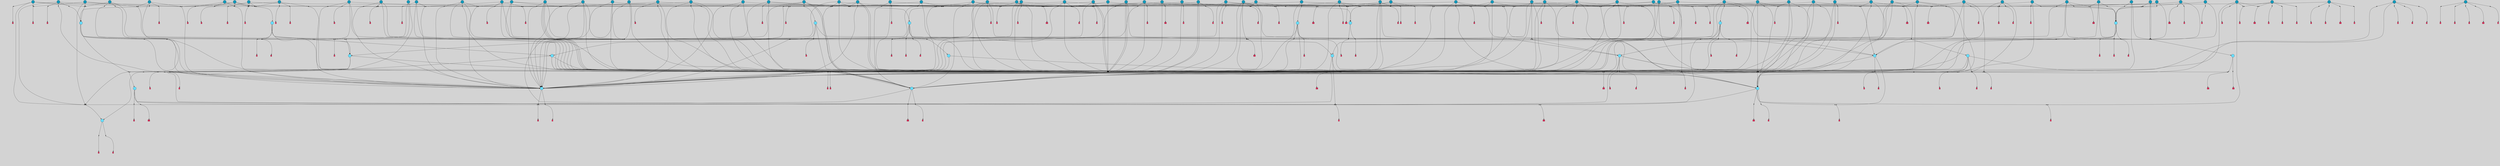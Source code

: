 // File exported with GEGELATI v1.3.1
// On the 2024-04-08 17:50:48
// With the File::TPGGraphDotExporter
digraph{
	graph[pad = "0.212, 0.055" bgcolor = lightgray]
	node[shape=circle style = filled label = ""]
		T3 [fillcolor="#66ddff"]
		T4 [fillcolor="#66ddff"]
		T7 [fillcolor="#66ddff"]
		T11 [fillcolor="#66ddff"]
		T24 [fillcolor="#66ddff"]
		T54 [fillcolor="#66ddff"]
		T164 [fillcolor="#66ddff"]
		T207 [fillcolor="#66ddff"]
		T250 [fillcolor="#66ddff"]
		T264 [fillcolor="#1199bb"]
		T311 [fillcolor="#66ddff"]
		T317 [fillcolor="#66ddff"]
		T318 [fillcolor="#1199bb"]
		T344 [fillcolor="#1199bb"]
		T365 [fillcolor="#66ddff"]
		T455 [fillcolor="#66ddff"]
		T542 [fillcolor="#1199bb"]
		T563 [fillcolor="#1199bb"]
		T601 [fillcolor="#1199bb"]
		T608 [fillcolor="#1199bb"]
		T630 [fillcolor="#66ddff"]
		T644 [fillcolor="#1199bb"]
		T321 [fillcolor="#1199bb"]
		T662 [fillcolor="#66ddff"]
		T663 [fillcolor="#66ddff"]
		T666 [fillcolor="#1199bb"]
		T668 [fillcolor="#66ddff"]
		T679 [fillcolor="#1199bb"]
		T696 [fillcolor="#1199bb"]
		T697 [fillcolor="#1199bb"]
		T700 [fillcolor="#1199bb"]
		T714 [fillcolor="#1199bb"]
		T717 [fillcolor="#1199bb"]
		T721 [fillcolor="#1199bb"]
		T728 [fillcolor="#1199bb"]
		T733 [fillcolor="#1199bb"]
		T737 [fillcolor="#1199bb"]
		T758 [fillcolor="#66ddff"]
		T762 [fillcolor="#1199bb"]
		T764 [fillcolor="#1199bb"]
		T774 [fillcolor="#1199bb"]
		T775 [fillcolor="#1199bb"]
		T776 [fillcolor="#1199bb"]
		T778 [fillcolor="#1199bb"]
		T781 [fillcolor="#1199bb"]
		T785 [fillcolor="#1199bb"]
		T791 [fillcolor="#1199bb"]
		T797 [fillcolor="#1199bb"]
		T801 [fillcolor="#1199bb"]
		T804 [fillcolor="#1199bb"]
		T805 [fillcolor="#1199bb"]
		T806 [fillcolor="#1199bb"]
		T807 [fillcolor="#66ddff"]
		T808 [fillcolor="#1199bb"]
		T809 [fillcolor="#1199bb"]
		T810 [fillcolor="#1199bb"]
		T811 [fillcolor="#1199bb"]
		T813 [fillcolor="#66ddff"]
		T814 [fillcolor="#1199bb"]
		T815 [fillcolor="#1199bb"]
		T816 [fillcolor="#1199bb"]
		T817 [fillcolor="#1199bb"]
		T818 [fillcolor="#1199bb"]
		T819 [fillcolor="#1199bb"]
		T821 [fillcolor="#66ddff"]
		T823 [fillcolor="#1199bb"]
		T826 [fillcolor="#1199bb"]
		T827 [fillcolor="#1199bb"]
		T828 [fillcolor="#1199bb"]
		T831 [fillcolor="#1199bb"]
		T832 [fillcolor="#1199bb"]
		T834 [fillcolor="#1199bb"]
		T837 [fillcolor="#1199bb"]
		T838 [fillcolor="#1199bb"]
		T839 [fillcolor="#1199bb"]
		T841 [fillcolor="#1199bb"]
		T842 [fillcolor="#1199bb"]
		T843 [fillcolor="#1199bb"]
		T844 [fillcolor="#1199bb"]
		T847 [fillcolor="#1199bb"]
		T848 [fillcolor="#1199bb"]
		T849 [fillcolor="#1199bb"]
		T850 [fillcolor="#1199bb"]
		T852 [fillcolor="#1199bb"]
		T853 [fillcolor="#1199bb"]
		T856 [fillcolor="#1199bb"]
		T858 [fillcolor="#1199bb"]
		T859 [fillcolor="#1199bb"]
		T861 [fillcolor="#1199bb"]
		T862 [fillcolor="#1199bb"]
		T863 [fillcolor="#1199bb"]
		T865 [fillcolor="#1199bb"]
		T866 [fillcolor="#1199bb"]
		T867 [fillcolor="#1199bb"]
		T868 [fillcolor="#1199bb"]
		T869 [fillcolor="#1199bb"]
		T870 [fillcolor="#1199bb"]
		T871 [fillcolor="#1199bb"]
		T872 [fillcolor="#1199bb"]
		T873 [fillcolor="#1199bb"]
		T874 [fillcolor="#1199bb"]
		P11487 [fillcolor="#cccccc" shape=point] //6|
		I11487 [shape=box style=invis label="6|1&2|6#1|7&#92;n10|7&2|0#1|5&#92;n9|4&0|1#2|2&#92;n8|6&0|0#1|0&#92;n"]
		P11487 -> I11487[style=invis]
		A7946 [fillcolor="#ff3366" shape=box margin=0.03 width=0 height=0 label="3"]
		T3 -> P11487 -> A7946
		P11488 [fillcolor="#cccccc" shape=point] //3|
		I11488 [shape=box style=invis label="7|6&2|4#0|2&#92;n10|3&2|7#1|4&#92;n11|6&0|4#0|1&#92;n7|1&0|0#2|6&#92;n7|6&0|3#2|6&#92;n4|0&2|6#0|1&#92;n4|4&2|5#0|2&#92;n4|6&0|4#2|7&#92;n10|0&2|3#1|5&#92;n2|6&0|5#0|2&#92;n1|0&2|3#0|7&#92;n1|6&2|0#0|5&#92;n6|2&0|1#0|7&#92;n9|2&0|3#2|7&#92;n5|3&0|6#0|6&#92;n1|7&2|5#2|3&#92;n8|1&2|7#0|6&#92;n1|0&2|5#2|1&#92;n7|1&2|2#2|5&#92;n7|4&2|6#0|3&#92;n"]
		P11488 -> I11488[style=invis]
		A7947 [fillcolor="#ff3366" shape=box margin=0.03 width=0 height=0 label="4"]
		T3 -> P11488 -> A7947
		P11489 [fillcolor="#cccccc" shape=point] //7|
		I11489 [shape=box style=invis label="0|2&2|4#2|6&#92;n5|3&0|6#0|1&#92;n4|7&2|6#0|5&#92;n7|6&0|7#0|5&#92;n10|7&2|2#1|1&#92;n"]
		P11489 -> I11489[style=invis]
		A7948 [fillcolor="#ff3366" shape=box margin=0.03 width=0 height=0 label="4"]
		T4 -> P11489 -> A7948
		P11490 [fillcolor="#cccccc" shape=point] //0|
		I11490 [shape=box style=invis label="2|5&0|1#0|6&#92;n6|1&2|2#2|7&#92;n8|0&0|3#1|4&#92;n4|3&2|5#2|4&#92;n8|1&2|4#0|0&#92;n6|6&0|1#2|6&#92;n11|7&2|4#2|5&#92;n6|2&2|4#0|2&#92;n8|5&2|4#2|4&#92;n2|1&2|1#2|2&#92;n2|7&2|5#2|6&#92;n9|7&0|5#0|4&#92;n1|2&0|5#2|6&#92;n4|2&2|3#2|7&#92;n3|3&2|1#0|2&#92;n"]
		P11490 -> I11490[style=invis]
		A7949 [fillcolor="#ff3366" shape=box margin=0.03 width=0 height=0 label="5"]
		T4 -> P11490 -> A7949
		P11491 [fillcolor="#cccccc" shape=point] //-3|
		I11491 [shape=box style=invis label="1|6&2|7#0|7&#92;n10|2&0|7#1|3&#92;n9|6&2|7#2|2&#92;n5|3&0|7#0|7&#92;n1|6&2|3#0|0&#92;n2|3&2|3#2|2&#92;n5|1&2|6#0|6&#92;n"]
		P11491 -> I11491[style=invis]
		A7950 [fillcolor="#ff3366" shape=box margin=0.03 width=0 height=0 label="7"]
		T7 -> P11491 -> A7950
		P11492 [fillcolor="#cccccc" shape=point] //5|
		I11492 [shape=box style=invis label="0|5&2|3#0|1&#92;n0|6&2|1#2|4&#92;n6|2&2|6#0|7&#92;n7|4&0|3#0|1&#92;n5|4&0|7#1|6&#92;n9|1&0|5#2|2&#92;n6|3&2|3#1|7&#92;n11|7&2|4#1|6&#92;n2|5&0|1#0|0&#92;n4|7&0|0#0|2&#92;n6|2&0|6#0|0&#92;n2|1&2|6#2|4&#92;n10|0&2|0#1|0&#92;n6|6&2|4#0|6&#92;n"]
		P11492 -> I11492[style=invis]
		A7951 [fillcolor="#ff3366" shape=box margin=0.03 width=0 height=0 label="8"]
		T7 -> P11492 -> A7951
		P11493 [fillcolor="#cccccc" shape=point] //6|
		I11493 [shape=box style=invis label="3|0&2|7#2|2&#92;n3|2&0|4#2|5&#92;n5|1&0|2#1|0&#92;n8|7&0|1#2|0&#92;n8|5&0|3#0|6&#92;n0|2&0|2#2|3&#92;n1|5&2|5#0|5&#92;n5|6&0|6#0|7&#92;n6|7&0|0#2|6&#92;n1|2&2|3#0|0&#92;n7|7&2|3#0|4&#92;n0|7&2|7#0|6&#92;n1|0&2|2#2|7&#92;n4|4&0|1#0|0&#92;n"]
		P11493 -> I11493[style=invis]
		A7952 [fillcolor="#ff3366" shape=box margin=0.03 width=0 height=0 label="11"]
		T11 -> P11493 -> A7952
		P11494 [fillcolor="#cccccc" shape=point] //-4|
		I11494 [shape=box style=invis label="4|1&0|4#2|6&#92;n1|2&2|2#2|0&#92;n1|2&2|0#0|6&#92;n8|4&2|3#2|5&#92;n5|5&2|1#1|0&#92;n"]
		P11494 -> I11494[style=invis]
		A7953 [fillcolor="#ff3366" shape=box margin=0.03 width=0 height=0 label="12"]
		T11 -> P11494 -> A7953
		P11495 [fillcolor="#cccccc" shape=point] //-3|
		I11495 [shape=box style=invis label="8|1&2|3#0|5&#92;n0|6&0|5#0|5&#92;n3|7&2|1#0|6&#92;n3|5&0|1#0|0&#92;n9|5&2|0#0|4&#92;n3|5&0|2#0|3&#92;n10|6&2|4#1|0&#92;n9|4&2|7#2|6&#92;n1|7&2|5#2|2&#92;n"]
		P11495 -> I11495[style=invis]
		A7954 [fillcolor="#ff3366" shape=box margin=0.03 width=0 height=0 label="5"]
		T4 -> P11495 -> A7954
		P11496 [fillcolor="#cccccc" shape=point] //1|
		I11496 [shape=box style=invis label="5|1&0|6#2|7&#92;n2|4&0|4#2|2&#92;n0|6&0|5#0|4&#92;n10|6&2|5#1|6&#92;n9|3&0|1#1|7&#92;n10|3&2|2#1|0&#92;n5|0&0|0#2|1&#92;n11|3&2|3#1|5&#92;n10|3&0|1#1|0&#92;n2|4&0|1#0|1&#92;n0|2&0|3#2|4&#92;n9|2&2|1#2|5&#92;n11|7&2|6#2|6&#92;n"]
		P11496 -> I11496[style=invis]
		T24 -> P11496 -> T7
		P11497 [fillcolor="#cccccc" shape=point] //5|
		I11497 [shape=box style=invis label="3|0&2|0#0|1&#92;n3|0&0|7#0|1&#92;n5|3&0|2#2|6&#92;n4|4&2|4#2|6&#92;n11|2&0|7#1|6&#92;n2|7&2|2#2|5&#92;n9|3&2|6#2|7&#92;n7|7&0|0#0|4&#92;n6|1&2|4#2|3&#92;n5|4&2|0#1|6&#92;n1|3&0|7#0|4&#92;n"]
		P11497 -> I11497[style=invis]
		A7955 [fillcolor="#ff3366" shape=box margin=0.03 width=0 height=0 label="7"]
		T24 -> P11497 -> A7955
		P11498 [fillcolor="#cccccc" shape=point] //-2|
		I11498 [shape=box style=invis label="4|1&0|4#0|3&#92;n4|2&0|5#2|0&#92;n5|5&2|6#0|5&#92;n1|4&0|1#0|2&#92;n6|3&2|7#1|5&#92;n0|4&2|0#0|3&#92;n8|5&2|5#1|2&#92;n10|7&2|7#1|1&#92;n3|4&0|0#2|1&#92;n3|6&2|5#2|5&#92;n8|3&0|1#0|7&#92;n10|0&2|7#1|3&#92;n4|1&2|4#0|1&#92;n9|3&2|0#0|4&#92;n3|6&2|0#0|4&#92;n1|2&0|6#2|1&#92;n4|0&2|1#2|2&#92;n"]
		P11498 -> I11498[style=invis]
		A7956 [fillcolor="#ff3366" shape=box margin=0.03 width=0 height=0 label="14"]
		T24 -> P11498 -> A7956
		P11499 [fillcolor="#cccccc" shape=point] //8|
		I11499 [shape=box style=invis label="9|0&0|1#2|0&#92;n10|1&2|5#1|4&#92;n8|2&2|6#0|4&#92;n2|4&2|5#2|3&#92;n4|2&2|2#0|2&#92;n7|5&0|2#0|0&#92;n8|2&2|1#1|3&#92;n8|7&0|7#2|1&#92;n1|1&0|0#0|7&#92;n5|6&2|5#1|0&#92;n6|6&2|5#0|0&#92;n11|4&0|3#2|6&#92;n4|2&2|4#0|7&#92;n5|6&0|1#2|0&#92;n11|3&0|2#0|7&#92;n"]
		P11499 -> I11499[style=invis]
		A7957 [fillcolor="#ff3366" shape=box margin=0.03 width=0 height=0 label="6"]
		T54 -> P11499 -> A7957
		T54 -> P11497
		P11500 [fillcolor="#cccccc" shape=point] //-10|
		I11500 [shape=box style=invis label="3|6&0|0#0|4&#92;n4|1&2|4#0|1&#92;n5|1&0|1#0|4&#92;n5|5&2|6#0|5&#92;n6|5&0|6#0|3&#92;n11|1&2|0#0|1&#92;n0|7&2|0#0|3&#92;n1|2&0|6#0|1&#92;n8|0&0|4#2|0&#92;n0|4&0|7#2|7&#92;n7|0&2|7#1|3&#92;n3|1&0|5#2|5&#92;n5|1&0|4#0|3&#92;n2|2&0|2#0|0&#92;n8|3&0|1#0|7&#92;n3|0&0|3#0|5&#92;n7|2&0|5#2|0&#92;n6|3&2|7#1|5&#92;n4|7&2|7#2|1&#92;n"]
		P11500 -> I11500[style=invis]
		A7958 [fillcolor="#ff3366" shape=box margin=0.03 width=0 height=0 label="14"]
		T54 -> P11500 -> A7958
		T54 -> P11492
		T164 -> P11490
		P11501 [fillcolor="#cccccc" shape=point] //-1|
		I11501 [shape=box style=invis label="6|4&0|4#2|4&#92;n4|5&2|5#2|4&#92;n9|7&2|5#0|3&#92;n3|7&2|6#0|6&#92;n8|7&0|6#0|4&#92;n2|1&2|0#0|1&#92;n8|6&0|0#2|5&#92;n2|1&0|2#0|3&#92;n6|1&0|7#2|6&#92;n6|3&0|1#1|6&#92;n5|4&2|7#0|4&#92;n0|7&0|4#2|0&#92;n11|0&2|0#2|5&#92;n3|7&2|0#2|7&#92;n8|3&2|7#1|4&#92;n5|7&0|6#0|4&#92;n0|0&2|3#2|3&#92;n5|4&2|1#0|3&#92;n0|4&0|3#2|5&#92;n"]
		P11501 -> I11501[style=invis]
		A7959 [fillcolor="#ff3366" shape=box margin=0.03 width=0 height=0 label="10"]
		T164 -> P11501 -> A7959
		P11502 [fillcolor="#cccccc" shape=point] //-7|
		I11502 [shape=box style=invis label="6|1&0|2#0|3&#92;n1|2&0|1#2|0&#92;n10|3&2|2#1|1&#92;n0|1&0|2#0|7&#92;n4|6&2|7#2|4&#92;n6|0&2|7#0|6&#92;n"]
		P11502 -> I11502[style=invis]
		A7960 [fillcolor="#ff3366" shape=box margin=0.03 width=0 height=0 label="7"]
		T164 -> P11502 -> A7960
		P11503 [fillcolor="#cccccc" shape=point] //-6|
		I11503 [shape=box style=invis label="11|7&0|1#0|6&#92;n3|5&0|1#0|3&#92;n1|5&0|5#0|6&#92;n1|7&2|5#2|2&#92;n0|0&0|2#2|2&#92;n4|4&0|1#0|5&#92;n6|4&2|2#0|2&#92;n0|6&2|5#0|5&#92;n0|3&2|2#2|6&#92;n"]
		P11503 -> I11503[style=invis]
		A7961 [fillcolor="#ff3366" shape=box margin=0.03 width=0 height=0 label="5"]
		T164 -> P11503 -> A7961
		P11504 [fillcolor="#cccccc" shape=point] //4|
		I11504 [shape=box style=invis label="4|3&0|6#0|3&#92;n5|7&2|3#2|2&#92;n5|6&0|7#1|2&#92;n1|4&2|6#0|3&#92;n8|4&2|1#2|5&#92;n9|5&2|4#1|4&#92;n2|4&0|5#0|7&#92;n10|0&0|6#1|3&#92;n3|0&0|6#0|2&#92;n2|7&2|7#2|6&#92;n5|2&0|5#1|5&#92;n10|4&2|5#1|7&#92;n4|0&0|4#2|4&#92;n11|1&0|4#2|6&#92;n10|6&2|0#1|4&#92;n9|7&0|3#1|4&#92;n4|5&2|7#0|6&#92;n11|5&2|6#2|3&#92;n0|3&0|5#0|1&#92;n"]
		P11504 -> I11504[style=invis]
		A7962 [fillcolor="#ff3366" shape=box margin=0.03 width=0 height=0 label="13"]
		T164 -> P11504 -> A7962
		P11505 [fillcolor="#cccccc" shape=point] //7|
		I11505 [shape=box style=invis label="7|0&2|1#2|0&#92;n9|7&2|1#1|7&#92;n8|2&0|1#1|0&#92;n6|6&0|2#1|1&#92;n2|2&0|5#0|0&#92;n5|7&0|0#2|1&#92;n5|1&2|5#1|5&#92;n4|7&2|4#2|3&#92;n10|5&2|2#1|5&#92;n1|3&2|2#2|0&#92;n10|2&2|6#1|5&#92;n"]
		P11505 -> I11505[style=invis]
		A7963 [fillcolor="#ff3366" shape=box margin=0.03 width=0 height=0 label="1"]
		T207 -> P11505 -> A7963
		P11506 [fillcolor="#cccccc" shape=point] //-3|
		I11506 [shape=box style=invis label="3|7&0|0#0|2&#92;n11|5&0|1#1|1&#92;n4|1&0|6#2|6&#92;n4|0&0|1#0|5&#92;n"]
		P11506 -> I11506[style=invis]
		T207 -> P11506 -> T24
		P11507 [fillcolor="#cccccc" shape=point] //5|
		I11507 [shape=box style=invis label="8|1&2|6#0|6&#92;n3|0&0|7#0|1&#92;n11|3&0|2#2|6&#92;n4|4&2|4#2|6&#92;n11|2&0|7#1|6&#92;n2|7&2|2#2|5&#92;n7|7&0|0#0|4&#92;n6|1&2|4#2|3&#92;n5|4&2|0#1|6&#92;n3|0&2|0#0|1&#92;n1|3&0|7#0|4&#92;n"]
		P11507 -> I11507[style=invis]
		A7964 [fillcolor="#ff3366" shape=box margin=0.03 width=0 height=0 label="7"]
		T207 -> P11507 -> A7964
		P11508 [fillcolor="#cccccc" shape=point] //5|
		I11508 [shape=box style=invis label="10|4&2|6#1|2&#92;n8|4&0|1#1|0&#92;n0|4&2|6#0|0&#92;n8|4&2|5#2|1&#92;n7|5&2|5#1|0&#92;n3|6&0|6#2|2&#92;n1|7&0|7#0|5&#92;n2|0&0|7#2|4&#92;n9|4&2|6#2|7&#92;n2|6&2|2#0|0&#92;n11|7&2|7#0|7&#92;n5|5&0|0#0|1&#92;n10|1&0|0#1|0&#92;n7|3&0|1#2|5&#92;n9|2&2|7#1|5&#92;n9|0&2|5#1|2&#92;n1|6&2|4#2|2&#92;n3|3&2|2#0|7&#92;n1|6&2|0#0|0&#92;n6|4&2|6#1|0&#92;n"]
		P11508 -> I11508[style=invis]
		A7965 [fillcolor="#ff3366" shape=box margin=0.03 width=0 height=0 label="1"]
		T207 -> P11508 -> A7965
		P11509 [fillcolor="#cccccc" shape=point] //7|
		I11509 [shape=box style=invis label="6|1&2|6#2|7&#92;n7|0&2|4#2|3&#92;n3|3&0|7#0|6&#92;n5|4&0|2#2|4&#92;n8|5&2|6#2|7&#92;n0|0&2|3#0|3&#92;n5|4&2|4#2|6&#92;n"]
		P11509 -> I11509[style=invis]
		T207 -> P11509 -> T4
		P11510 [fillcolor="#cccccc" shape=point] //8|
		I11510 [shape=box style=invis label="5|4&2|1#1|0&#92;n3|0&0|3#2|0&#92;n3|7&2|2#0|6&#92;n6|6&0|2#2|4&#92;n0|0&0|2#0|6&#92;n"]
		P11510 -> I11510[style=invis]
		T250 -> P11510 -> T164
		P11511 [fillcolor="#cccccc" shape=point] //5|
		I11511 [shape=box style=invis label="3|0&2|0#2|1&#92;n3|0&0|7#0|1&#92;n5|3&0|2#2|6&#92;n4|4&2|4#2|6&#92;n5|4&2|0#1|6&#92;n2|7&2|2#2|5&#92;n1|3&0|7#0|4&#92;n11|6&2|2#0|7&#92;n7|7&0|0#0|4&#92;n6|1&2|4#2|3&#92;n11|0&0|7#1|6&#92;n9|3&2|6#2|7&#92;n"]
		P11511 -> I11511[style=invis]
		A7966 [fillcolor="#ff3366" shape=box margin=0.03 width=0 height=0 label="7"]
		T250 -> P11511 -> A7966
		P11512 [fillcolor="#cccccc" shape=point] //7|
		I11512 [shape=box style=invis label="7|4&2|7#0|4&#92;n4|6&0|1#2|5&#92;n2|1&2|3#0|0&#92;n4|3&2|0#0|1&#92;n0|0&2|7#2|7&#92;n7|7&0|5#2|3&#92;n5|0&2|1#2|2&#92;n10|0&0|4#1|2&#92;n4|4&0|7#0|0&#92;n6|7&0|2#0|1&#92;n1|4&2|5#0|4&#92;n"]
		P11512 -> I11512[style=invis]
		A7967 [fillcolor="#ff3366" shape=box margin=0.03 width=0 height=0 label="0"]
		T250 -> P11512 -> A7967
		T250 -> P11497
		P11513 [fillcolor="#cccccc" shape=point] //10|
		I11513 [shape=box style=invis label="6|1&2|4#2|3&#92;n3|0&0|7#0|1&#92;n5|3&0|2#2|6&#92;n4|4&0|4#2|6&#92;n5|4&2|0#1|6&#92;n10|5&0|6#1|5&#92;n2|5&2|1#2|2&#92;n1|3&0|7#0|4&#92;n3|0&2|0#0|1&#92;n11|2&0|5#1|6&#92;n9|3&2|6#2|7&#92;n7|7&0|0#0|4&#92;n"]
		P11513 -> I11513[style=invis]
		A7968 [fillcolor="#ff3366" shape=box margin=0.03 width=0 height=0 label="7"]
		T250 -> P11513 -> A7968
		P11514 [fillcolor="#cccccc" shape=point] //-2|
		I11514 [shape=box style=invis label="11|7&2|0#1|7&#92;n4|3&0|1#2|5&#92;n0|4&2|4#2|7&#92;n1|6&0|0#0|4&#92;n4|0&0|0#0|5&#92;n0|6&2|3#2|0&#92;n9|6&2|5#1|3&#92;n0|7&2|1#2|5&#92;n4|4&0|5#0|1&#92;n10|4&0|0#1|0&#92;n"]
		P11514 -> I11514[style=invis]
		A7969 [fillcolor="#ff3366" shape=box margin=0.03 width=0 height=0 label="12"]
		T264 -> P11514 -> A7969
		P11515 [fillcolor="#cccccc" shape=point] //-3|
		I11515 [shape=box style=invis label="7|2&2|4#0|2&#92;n4|1&2|6#0|1&#92;n11|6&0|4#0|1&#92;n7|1&0|0#2|6&#92;n6|2&0|1#0|7&#92;n10|3&2|7#1|4&#92;n3|5&2|3#0|1&#92;n4|4&2|5#0|2&#92;n4|6&0|4#2|7&#92;n2|5&0|5#0|2&#92;n10|0&2|3#1|4&#92;n0|1&2|7#0|6&#92;n7|6&0|3#2|6&#92;n1|3&0|6#2|0&#92;n5|3&0|6#0|6&#92;n1|4&2|5#2|3&#92;n1|6&2|0#0|5&#92;n9|2&0|3#2|7&#92;n7|1&2|2#2|5&#92;n"]
		P11515 -> I11515[style=invis]
		T264 -> P11515 -> T207
		P11516 [fillcolor="#cccccc" shape=point] //2|
		I11516 [shape=box style=invis label="4|1&0|4#2|6&#92;n5|5&2|1#1|0&#92;n1|0&2|0#0|6&#92;n8|4&2|3#2|5&#92;n"]
		P11516 -> I11516[style=invis]
		T264 -> P11516 -> T11
		P11517 [fillcolor="#cccccc" shape=point] //2|
		I11517 [shape=box style=invis label="11|0&2|3#0|7&#92;n10|4&2|5#1|6&#92;n4|7&0|2#2|3&#92;n6|0&2|6#0|6&#92;n9|0&0|7#0|5&#92;n7|2&2|4#1|2&#92;n5|1&2|6#2|7&#92;n"]
		P11517 -> I11517[style=invis]
		T311 -> P11517 -> T7
		P11518 [fillcolor="#cccccc" shape=point] //5|
		I11518 [shape=box style=invis label="5|4&2|0#1|6&#92;n3|0&0|7#0|1&#92;n5|3&0|2#2|6&#92;n11|2&0|7#1|6&#92;n2|7&2|2#2|5&#92;n9|3&2|6#2|7&#92;n7|7&0|0#0|4&#92;n6|1&2|4#2|3&#92;n3|0&2|0#0|1&#92;n1|3&2|7#0|4&#92;n"]
		P11518 -> I11518[style=invis]
		A7970 [fillcolor="#ff3366" shape=box margin=0.03 width=0 height=0 label="7"]
		T311 -> P11518 -> A7970
		T311 -> P11514
		P11519 [fillcolor="#cccccc" shape=point] //-1|
		I11519 [shape=box style=invis label="1|7&2|1#0|6&#92;n8|1&2|3#0|5&#92;n10|6&2|7#1|0&#92;n1|7&2|5#0|2&#92;n0|3&0|3#2|2&#92;n3|5&0|1#0|0&#92;n3|5&0|2#0|3&#92;n1|5&2|0#0|4&#92;n5|7&2|2#2|5&#92;n4|0&2|3#0|3&#92;n"]
		P11519 -> I11519[style=invis]
		T311 -> P11519 -> T3
		P11520 [fillcolor="#cccccc" shape=point] //2|
		I11520 [shape=box style=invis label="4|1&0|5#0|1&#92;n6|4&0|7#2|4&#92;n10|5&2|6#1|4&#92;n9|2&0|4#2|3&#92;n6|2&2|3#1|7&#92;n8|1&0|2#0|3&#92;n4|0&2|0#0|1&#92;n"]
		P11520 -> I11520[style=invis]
		T311 -> P11520 -> T54
		P11521 [fillcolor="#cccccc" shape=point] //7|
		I11521 [shape=box style=invis label="9|6&2|6#1|3&#92;n9|7&2|0#1|7&#92;n3|0&2|0#0|0&#92;n1|6&0|0#0|4&#92;n7|4&0|3#0|1&#92;n"]
		P11521 -> I11521[style=invis]
		A7971 [fillcolor="#ff3366" shape=box margin=0.03 width=0 height=0 label="12"]
		T318 -> P11521 -> A7971
		P11522 [fillcolor="#cccccc" shape=point] //-9|
		I11522 [shape=box style=invis label="7|1&0|0#2|6&#92;n1|6&0|4#2|7&#92;n7|6&2|4#0|2&#92;n10|7&2|1#1|3&#92;n7|6&0|3#2|6&#92;n4|0&2|2#2|1&#92;n1|0&0|5#2|3&#92;n6|1&2|6#1|1&#92;n7|4&2|6#1|0&#92;n9|5&0|1#0|2&#92;n9|2&0|3#0|7&#92;n6|0&2|7#0|6&#92;n10|5&2|3#1|5&#92;n10|0&2|7#1|4&#92;n1|0&2|3#0|7&#92;n5|2&0|6#0|6&#92;n2|6&0|1#0|2&#92;n7|4&2|5#0|3&#92;n3|6&2|4#0|5&#92;n1|6&2|0#0|5&#92;n"]
		P11522 -> I11522[style=invis]
		A7972 [fillcolor="#ff3366" shape=box margin=0.03 width=0 height=0 label="4"]
		T318 -> P11522 -> A7972
		P11523 [fillcolor="#cccccc" shape=point] //-7|
		I11523 [shape=box style=invis label="9|1&2|7#2|1&#92;n7|0&2|0#2|7&#92;n2|3&2|3#2|2&#92;n8|5&2|1#0|3&#92;n5|5&0|7#0|1&#92;n1|6&2|7#0|7&#92;n10|2&0|7#1|3&#92;n6|4&2|2#2|4&#92;n0|6&2|5#0|2&#92;n"]
		P11523 -> I11523[style=invis]
		A7973 [fillcolor="#ff3366" shape=box margin=0.03 width=0 height=0 label="7"]
		T318 -> P11523 -> A7973
		P11524 [fillcolor="#cccccc" shape=point] //3|
		I11524 [shape=box style=invis label="7|6&2|4#0|2&#92;n10|3&2|7#1|4&#92;n11|6&0|4#0|1&#92;n7|1&0|0#2|6&#92;n7|6&0|3#2|6&#92;n4|0&2|6#0|1&#92;n4|4&2|5#0|2&#92;n4|6&0|4#2|7&#92;n10|0&2|3#1|5&#92;n2|6&0|5#0|2&#92;n1|0&2|3#0|7&#92;n1|6&2|0#0|5&#92;n6|2&0|1#0|7&#92;n9|2&0|3#2|7&#92;n5|3&0|6#0|6&#92;n1|7&2|5#2|3&#92;n8|1&2|7#0|6&#92;n1|0&2|5#2|1&#92;n7|1&2|2#2|5&#92;n7|4&2|6#0|3&#92;n"]
		P11524 -> I11524[style=invis]
		A7974 [fillcolor="#ff3366" shape=box margin=0.03 width=0 height=0 label="4"]
		T317 -> P11524 -> A7974
		P11525 [fillcolor="#cccccc" shape=point] //6|
		I11525 [shape=box style=invis label="6|1&2|6#1|7&#92;n10|7&2|0#1|5&#92;n9|4&0|1#2|2&#92;n8|6&0|0#1|0&#92;n"]
		P11525 -> I11525[style=invis]
		A7975 [fillcolor="#ff3366" shape=box margin=0.03 width=0 height=0 label="3"]
		T317 -> P11525 -> A7975
		P11526 [fillcolor="#cccccc" shape=point] //-9|
		I11526 [shape=box style=invis label="11|5&0|0#2|6&#92;n8|5&2|3#2|1&#92;n7|1&0|6#1|3&#92;n11|4&0|2#0|1&#92;n9|0&2|7#1|6&#92;n10|1&0|3#1|6&#92;n0|3&0|4#2|5&#92;n5|7&2|3#1|6&#92;n2|0&2|1#0|7&#92;n"]
		P11526 -> I11526[style=invis]
		A7976 [fillcolor="#ff3366" shape=box margin=0.03 width=0 height=0 label="2"]
		T318 -> P11526 -> A7976
		P11527 [fillcolor="#cccccc" shape=point] //-1|
		I11527 [shape=box style=invis label="1|7&2|1#0|6&#92;n8|1&2|3#0|5&#92;n10|6&2|7#1|0&#92;n1|7&2|5#0|2&#92;n0|3&0|3#2|2&#92;n3|5&0|1#0|0&#92;n3|5&0|2#0|3&#92;n1|5&2|0#0|4&#92;n5|7&2|2#2|5&#92;n4|0&2|3#0|3&#92;n"]
		P11527 -> I11527[style=invis]
		T318 -> P11527 -> T317
		P11528 [fillcolor="#cccccc" shape=point] //-4|
		I11528 [shape=box style=invis label="7|2&2|4#0|2&#92;n4|1&2|6#0|1&#92;n0|1&2|7#0|6&#92;n6|2&0|1#0|7&#92;n10|3&2|7#1|4&#92;n3|5&2|3#0|1&#92;n4|4&2|5#0|2&#92;n4|6&0|4#2|7&#92;n2|5&0|5#0|2&#92;n10|0&2|3#1|4&#92;n11|6&0|4#0|1&#92;n7|6&0|3#2|6&#92;n1|3&0|6#2|0&#92;n5|3&0|6#0|6&#92;n1|4&2|5#2|3&#92;n1|1&2|0#0|5&#92;n9|2&0|3#2|7&#92;n7|1&2|2#2|5&#92;n"]
		P11528 -> I11528[style=invis]
		T344 -> P11528 -> T207
		T344 -> P11516
		T344 -> P11516
		P11529 [fillcolor="#cccccc" shape=point] //2|
		I11529 [shape=box style=invis label="11|2&2|1#2|2&#92;n0|1&0|0#0|6&#92;n9|2&0|4#2|2&#92;n9|7&2|0#0|0&#92;n4|5&0|6#2|7&#92;n6|7&0|2#0|1&#92;n5|6&0|2#1|0&#92;n11|6&2|1#2|1&#92;n11|0&0|0#2|3&#92;n8|4&0|7#1|1&#92;n11|3&0|7#1|6&#92;n9|2&2|1#2|5&#92;n11|7&0|2#0|2&#92;n"]
		P11529 -> I11529[style=invis]
		T365 -> P11529 -> T3
		P11530 [fillcolor="#cccccc" shape=point] //4|
		I11530 [shape=box style=invis label="7|1&0|6#0|1&#92;n6|7&2|7#1|7&#92;n10|1&2|1#1|1&#92;n9|6&2|2#1|4&#92;n4|7&0|4#2|2&#92;n9|6&0|5#1|1&#92;n10|0&2|6#1|6&#92;n5|1&0|1#2|3&#92;n10|1&0|5#1|0&#92;n3|4&2|3#0|0&#92;n8|2&0|5#2|4&#92;n1|6&2|0#0|0&#92;n2|3&0|1#2|6&#92;n5|2&2|2#1|6&#92;n2|2&0|1#2|1&#92;n3|1&2|7#0|3&#92;n6|7&2|3#0|4&#92;n"]
		P11530 -> I11530[style=invis]
		A7977 [fillcolor="#ff3366" shape=box margin=0.03 width=0 height=0 label="10"]
		T365 -> P11530 -> A7977
		P11531 [fillcolor="#cccccc" shape=point] //3|
		I11531 [shape=box style=invis label="4|7&0|7#2|7&#92;n11|5&2|6#0|2&#92;n5|5&2|6#2|0&#92;n3|2&0|6#0|3&#92;n10|2&2|5#1|5&#92;n9|4&2|3#1|5&#92;n2|5&2|7#2|4&#92;n11|3&2|5#1|0&#92;n7|0&0|7#2|1&#92;n1|2&0|5#0|1&#92;n"]
		P11531 -> I11531[style=invis]
		A7978 [fillcolor="#ff3366" shape=box margin=0.03 width=0 height=0 label="5"]
		T365 -> P11531 -> A7978
		P11532 [fillcolor="#cccccc" shape=point] //2|
		I11532 [shape=box style=invis label="9|0&0|7#0|5&#92;n10|4&2|5#1|6&#92;n4|7&0|2#2|3&#92;n6|0&2|6#0|6&#92;n11|0&2|3#0|7&#92;n7|0&2|4#1|2&#92;n6|3&2|6#2|1&#92;n5|1&2|6#2|7&#92;n"]
		P11532 -> I11532[style=invis]
		T455 -> P11532 -> T7
		T455 -> P11520
		P11533 [fillcolor="#cccccc" shape=point] //4|
		I11533 [shape=box style=invis label="6|0&2|6#0|7&#92;n11|2&0|3#1|2&#92;n11|3&0|7#1|5&#92;n10|4&2|6#1|6&#92;n1|0&2|7#0|6&#92;n4|4&2|6#0|2&#92;n4|7&0|2#2|3&#92;n1|7&0|4#2|3&#92;n9|0&0|7#0|0&#92;n"]
		P11533 -> I11533[style=invis]
		T455 -> P11533 -> T7
		P11534 [fillcolor="#cccccc" shape=point] //-3|
		I11534 [shape=box style=invis label="6|1&0|5#0|3&#92;n10|0&2|7#1|6&#92;n0|1&0|2#0|7&#92;n6|2&0|3#2|7&#92;n4|6&2|7#2|4&#92;n"]
		P11534 -> I11534[style=invis]
		A7979 [fillcolor="#ff3366" shape=box margin=0.03 width=0 height=0 label="7"]
		T455 -> P11534 -> A7979
		P11535 [fillcolor="#cccccc" shape=point] //7|
		I11535 [shape=box style=invis label="10|5&0|6#1|7&#92;n4|3&2|6#0|3&#92;n8|4&0|6#1|2&#92;n3|0&2|0#2|3&#92;n5|6&2|3#0|4&#92;n0|7&2|1#0|5&#92;n8|7&2|2#2|5&#92;n9|1&0|0#1|0&#92;n10|1&2|1#1|4&#92;n3|3&2|7#0|4&#92;n5|2&2|3#0|4&#92;n2|0&2|6#2|2&#92;n1|7&0|1#0|7&#92;n"]
		P11535 -> I11535[style=invis]
		T455 -> P11535 -> T365
		T542 -> P11521
		P11536 [fillcolor="#cccccc" shape=point] //8|
		I11536 [shape=box style=invis label="7|1&0|0#2|6&#92;n1|6&0|4#2|7&#92;n7|6&2|0#0|2&#92;n10|7&2|1#1|3&#92;n7|6&0|3#2|6&#92;n4|0&2|2#2|1&#92;n1|0&0|5#2|3&#92;n6|1&2|6#1|1&#92;n7|4&2|6#1|0&#92;n9|5&0|1#0|2&#92;n7|4&2|5#0|3&#92;n6|0&2|7#0|6&#92;n10|5&2|3#1|5&#92;n10|0&2|7#1|4&#92;n1|0&2|3#0|7&#92;n5|2&0|6#0|6&#92;n2|6&0|1#0|2&#92;n9|2&0|3#0|7&#92;n3|6&2|4#0|5&#92;n1|6&2|0#0|5&#92;n"]
		P11536 -> I11536[style=invis]
		A7980 [fillcolor="#ff3366" shape=box margin=0.03 width=0 height=0 label="4"]
		T542 -> P11536 -> A7980
		P11537 [fillcolor="#cccccc" shape=point] //-8|
		I11537 [shape=box style=invis label="2|1&2|5#2|3&#92;n11|5&2|1#0|3&#92;n5|0&0|7#0|1&#92;n0|1&2|6#0|7&#92;n7|4&2|2#2|4&#92;n0|6&2|5#0|2&#92;n9|2&0|7#1|3&#92;n"]
		P11537 -> I11537[style=invis]
		A7981 [fillcolor="#ff3366" shape=box margin=0.03 width=0 height=0 label="7"]
		T542 -> P11537 -> A7981
		T542 -> P11527
		T542 -> P11535
		P11538 [fillcolor="#cccccc" shape=point] //2|
		I11538 [shape=box style=invis label="0|2&2|6#2|6&#92;n7|0&2|7#1|7&#92;n10|7&0|5#1|6&#92;n0|5&2|7#0|4&#92;n3|1&0|1#2|6&#92;n4|7&0|2#0|6&#92;n"]
		P11538 -> I11538[style=invis]
		T563 -> P11538 -> T164
		T563 -> P11535
		P11539 [fillcolor="#cccccc" shape=point] //-3|
		I11539 [shape=box style=invis label="3|0&2|0#0|1&#92;n4|4&2|4#2|6&#92;n5|3&0|2#2|6&#92;n3|0&0|7#0|1&#92;n11|2&0|7#1|6&#92;n2|7&2|2#2|5&#92;n9|0&2|6#2|7&#92;n7|7&0|0#0|4&#92;n6|1&2|4#2|3&#92;n5|4&2|0#1|6&#92;n1|3&0|7#0|4&#92;n"]
		P11539 -> I11539[style=invis]
		A7982 [fillcolor="#ff3366" shape=box margin=0.03 width=0 height=0 label="7"]
		T563 -> P11539 -> A7982
		P11540 [fillcolor="#cccccc" shape=point] //9|
		I11540 [shape=box style=invis label="6|0&0|6#2|0&#92;n7|1&2|5#1|2&#92;n1|6&2|3#0|7&#92;n4|2&0|7#0|1&#92;n"]
		P11540 -> I11540[style=invis]
		A7983 [fillcolor="#ff3366" shape=box margin=0.03 width=0 height=0 label="2"]
		T563 -> P11540 -> A7983
		P11541 [fillcolor="#cccccc" shape=point] //-4|
		I11541 [shape=box style=invis label="10|6&2|6#1|6&#92;n7|7&2|4#0|2&#92;n4|1&2|6#0|1&#92;n10|3&2|7#1|4&#92;n3|6&0|4#0|5&#92;n2|5&0|5#0|2&#92;n4|6&0|4#0|1&#92;n3|5&2|3#0|1&#92;n4|4&2|5#0|2&#92;n9|2&0|3#2|7&#92;n10|0&2|3#1|4&#92;n7|1&0|0#2|6&#92;n4|6&0|4#2|7&#92;n1|7&0|2#2|4&#92;n1|7&0|6#2|0&#92;n5|3&0|6#0|5&#92;n7|6&0|3#2|6&#92;n1|6&2|0#0|5&#92;n1|4&2|5#2|3&#92;n7|1&2|2#2|5&#92;n"]
		P11541 -> I11541[style=invis]
		T601 -> P11541 -> T207
		T601 -> P11516
		P11542 [fillcolor="#cccccc" shape=point] //3|
		I11542 [shape=box style=invis label="7|2&0|2#2|4&#92;n0|4&0|6#2|7&#92;n9|0&0|1#2|2&#92;n8|6&0|0#1|0&#92;n"]
		P11542 -> I11542[style=invis]
		A7984 [fillcolor="#ff3366" shape=box margin=0.03 width=0 height=0 label="3"]
		T601 -> P11542 -> A7984
		P11543 [fillcolor="#cccccc" shape=point] //5|
		I11543 [shape=box style=invis label="1|6&2|7#0|7&#92;n9|2&2|7#2|3&#92;n10|2&0|7#1|3&#92;n0|0&2|7#2|2&#92;n1|6&2|3#0|0&#92;n2|3&2|3#2|2&#92;n"]
		P11543 -> I11543[style=invis]
		A7985 [fillcolor="#ff3366" shape=box margin=0.03 width=0 height=0 label="7"]
		T608 -> P11543 -> A7985
		P11544 [fillcolor="#cccccc" shape=point] //4|
		I11544 [shape=box style=invis label="11|2&0|3#1|2&#92;n6|0&2|6#0|7&#92;n11|3&0|7#1|5&#92;n10|4&2|6#1|6&#92;n1|0&2|7#0|6&#92;n4|4&2|4#0|2&#92;n4|7&0|2#2|3&#92;n1|7&0|4#2|3&#92;n9|0&0|7#0|0&#92;n"]
		P11544 -> I11544[style=invis]
		T608 -> P11544 -> T207
		T608 -> P11510
		P11545 [fillcolor="#cccccc" shape=point] //-1|
		I11545 [shape=box style=invis label="6|5&2|4#1|4&#92;n0|7&2|6#2|1&#92;n3|5&0|7#2|7&#92;n1|7&0|7#0|4&#92;n1|0&2|0#0|0&#92;n2|1&2|4#0|4&#92;n"]
		P11545 -> I11545[style=invis]
		T608 -> P11545 -> T7
		P11546 [fillcolor="#cccccc" shape=point] //6|
		I11546 [shape=box style=invis label="4|4&0|7#2|7&#92;n10|6&0|1#1|3&#92;n7|5&0|2#0|7&#92;n10|7&0|1#1|5&#92;n9|0&2|1#1|0&#92;n"]
		P11546 -> I11546[style=invis]
		A7986 [fillcolor="#ff3366" shape=box margin=0.03 width=0 height=0 label="7"]
		T630 -> P11546 -> A7986
		T630 -> P11538
		T630 -> P11535
		P11547 [fillcolor="#cccccc" shape=point] //7|
		I11547 [shape=box style=invis label="0|3&2|7#2|1&#92;n3|7&0|1#0|3&#92;n3|1&0|3#2|1&#92;n5|0&0|0#0|2&#92;n9|0&2|2#0|7&#92;n2|5&2|6#0|0&#92;n9|4&2|7#2|6&#92;n8|4&2|6#0|2&#92;n9|5&2|1#0|2&#92;n8|1&2|5#0|5&#92;n9|5&2|0#2|4&#92;n11|2&0|3#0|4&#92;n"]
		P11547 -> I11547[style=invis]
		A7987 [fillcolor="#ff3366" shape=box margin=0.03 width=0 height=0 label="5"]
		T630 -> P11547 -> A7987
		P11548 [fillcolor="#cccccc" shape=point] //10|
		I11548 [shape=box style=invis label="7|0&2|4#0|2&#92;n11|5&0|6#2|7&#92;n6|1&2|6#0|6&#92;n8|6&2|0#0|7&#92;n4|0&0|3#2|5&#92;n11|6&2|7#0|1&#92;n1|7&0|7#2|0&#92;n9|3&2|3#2|3&#92;n6|2&0|0#0|7&#92;n"]
		P11548 -> I11548[style=invis]
		T644 -> P11548 -> T7
		T644 -> P11534
		T644 -> P11535
		P11549 [fillcolor="#cccccc" shape=point] //0|
		I11549 [shape=box style=invis label="0|4&0|7#2|1&#92;n3|1&0|3#2|1&#92;n9|5&2|3#0|2&#92;n9|0&2|2#0|7&#92;n2|5&2|6#0|0&#92;n3|1&0|4#2|6&#92;n5|5&2|2#2|5&#92;n5|0&0|0#0|2&#92;n8|1&2|5#0|5&#92;n4|6&0|0#2|7&#92;n9|4&2|7#2|6&#92;n"]
		P11549 -> I11549[style=invis]
		A7988 [fillcolor="#ff3366" shape=box margin=0.03 width=0 height=0 label="5"]
		T644 -> P11549 -> A7988
		P11550 [fillcolor="#cccccc" shape=point] //3|
		I11550 [shape=box style=invis label="0|7&2|5#0|4&#92;n8|4&0|5#0|6&#92;n8|5&0|5#2|7&#92;n5|6&0|7#0|4&#92;n7|0&0|5#2|1&#92;n10|6&2|1#1|2&#92;n0|0&2|1#0|6&#92;n10|3&0|7#1|1&#92;n8|2&0|5#2|4&#92;n"]
		P11550 -> I11550[style=invis]
		A7989 [fillcolor="#ff3366" shape=box margin=0.03 width=0 height=0 label="5"]
		T644 -> P11550 -> A7989
		T321 -> P11521
		T321 -> P11522
		P11551 [fillcolor="#cccccc" shape=point] //-7|
		I11551 [shape=box style=invis label="9|5&2|0#2|6&#92;n11|4&0|6#0|1&#92;n0|3&0|4#2|5&#92;n8|5&2|3#2|1&#92;n9|0&2|7#1|6&#92;n2|0&2|1#0|5&#92;n5|7&2|3#1|6&#92;n4|1&0|5#2|6&#92;n0|1&2|3#0|2&#92;n10|3&2|1#1|7&#92;n"]
		P11551 -> I11551[style=invis]
		T321 -> P11551 -> T250
		T321 -> P11547
		T321 -> P11535
		P11552 [fillcolor="#cccccc" shape=point] //7|
		I11552 [shape=box style=invis label="7|4&2|1#2|4&#92;n1|1&2|1#0|4&#92;n10|3&0|3#1|2&#92;n8|0&0|4#1|2&#92;n7|6&0|5#0|5&#92;n0|0&2|7#2|7&#92;n6|7&0|2#0|6&#92;n4|3&2|0#0|1&#92;n4|6&0|7#2|5&#92;n7|4&2|7#0|4&#92;n2|0&2|0#2|6&#92;n8|3&0|6#1|5&#92;n"]
		P11552 -> I11552[style=invis]
		A7990 [fillcolor="#ff3366" shape=box margin=0.03 width=0 height=0 label="0"]
		T663 -> P11552 -> A7990
		P11553 [fillcolor="#cccccc" shape=point] //6|
		I11553 [shape=box style=invis label="6|1&2|6#1|7&#92;n10|7&2|0#1|5&#92;n9|4&0|1#2|2&#92;n8|6&0|0#1|0&#92;n"]
		P11553 -> I11553[style=invis]
		A7991 [fillcolor="#ff3366" shape=box margin=0.03 width=0 height=0 label="3"]
		T662 -> P11553 -> A7991
		P11554 [fillcolor="#cccccc" shape=point] //-1|
		I11554 [shape=box style=invis label="1|7&2|1#0|6&#92;n8|1&2|3#0|5&#92;n10|6&2|7#1|0&#92;n1|7&2|5#0|2&#92;n0|3&0|3#2|2&#92;n3|5&0|1#0|0&#92;n3|5&0|2#0|3&#92;n1|5&2|0#0|4&#92;n5|7&2|2#2|5&#92;n4|0&2|3#0|3&#92;n"]
		P11554 -> I11554[style=invis]
		T663 -> P11554 -> T662
		P11555 [fillcolor="#cccccc" shape=point] //7|
		I11555 [shape=box style=invis label="9|6&2|6#1|3&#92;n9|7&2|0#1|7&#92;n3|0&2|0#0|0&#92;n1|6&0|0#0|4&#92;n7|4&0|3#0|1&#92;n"]
		P11555 -> I11555[style=invis]
		A7992 [fillcolor="#ff3366" shape=box margin=0.03 width=0 height=0 label="12"]
		T663 -> P11555 -> A7992
		P11556 [fillcolor="#cccccc" shape=point] //-9|
		I11556 [shape=box style=invis label="11|5&0|0#2|6&#92;n8|5&2|3#2|1&#92;n7|1&0|6#1|3&#92;n11|4&0|2#0|1&#92;n9|0&2|7#1|6&#92;n10|1&0|3#1|6&#92;n0|3&0|4#2|5&#92;n5|7&2|3#1|6&#92;n2|0&2|1#0|7&#92;n"]
		P11556 -> I11556[style=invis]
		A7993 [fillcolor="#ff3366" shape=box margin=0.03 width=0 height=0 label="2"]
		T663 -> P11556 -> A7993
		P11557 [fillcolor="#cccccc" shape=point] //3|
		I11557 [shape=box style=invis label="7|6&2|4#0|2&#92;n10|3&2|7#1|4&#92;n11|6&0|4#0|1&#92;n7|1&0|0#2|6&#92;n7|6&0|3#2|6&#92;n4|0&2|6#0|1&#92;n4|4&2|5#0|2&#92;n4|6&0|4#2|7&#92;n10|0&2|3#1|5&#92;n2|6&0|5#0|2&#92;n1|0&2|3#0|7&#92;n1|6&2|0#0|5&#92;n6|2&0|1#0|7&#92;n9|2&0|3#2|7&#92;n5|3&0|6#0|6&#92;n1|7&2|5#2|3&#92;n8|1&2|7#0|6&#92;n1|0&2|5#2|1&#92;n7|1&2|2#2|5&#92;n7|4&2|6#0|3&#92;n"]
		P11557 -> I11557[style=invis]
		A7994 [fillcolor="#ff3366" shape=box margin=0.03 width=0 height=0 label="4"]
		T662 -> P11557 -> A7994
		P11558 [fillcolor="#cccccc" shape=point] //-2|
		I11558 [shape=box style=invis label="9|1&2|7#2|1&#92;n10|2&2|2#1|6&#92;n7|0&2|6#2|7&#92;n10|2&0|7#1|3&#92;n2|3&2|3#2|2&#92;n5|5&0|7#1|1&#92;n1|6&2|7#0|7&#92;n8|5&2|1#0|3&#92;n0|6&2|5#0|2&#92;n"]
		P11558 -> I11558[style=invis]
		A7995 [fillcolor="#ff3366" shape=box margin=0.03 width=0 height=0 label="7"]
		T663 -> P11558 -> A7995
		P11559 [fillcolor="#cccccc" shape=point] //-9|
		I11559 [shape=box style=invis label="3|3&2|2#2|4&#92;n11|1&2|1#1|2&#92;n3|5&0|7#2|7&#92;n6|5&2|4#1|7&#92;n9|0&0|2#1|4&#92;n11|6&0|0#2|0&#92;n0|7&2|6#2|1&#92;n1|0&0|0#2|0&#92;n5|1&2|4#1|4&#92;n"]
		P11559 -> I11559[style=invis]
		T666 -> P11559 -> T7
		T666 -> P11529
		P11560 [fillcolor="#cccccc" shape=point] //3|
		I11560 [shape=box style=invis label="8|2&2|6#1|6&#92;n10|3&0|6#1|5&#92;n2|1&2|7#0|5&#92;n6|2&2|7#0|4&#92;n2|3&2|4#0|2&#92;n7|0&2|3#1|6&#92;n0|6&0|1#0|7&#92;n1|5&0|5#0|4&#92;n2|6&2|5#0|1&#92;n0|0&0|2#0|6&#92;n10|6&2|3#1|3&#92;n9|5&2|5#2|5&#92;n7|4&0|0#2|5&#92;n6|6&2|0#2|3&#92;n2|6&2|5#2|5&#92;n2|7&2|3#2|6&#92;n9|2&0|7#0|1&#92;n9|6&2|5#1|2&#92;n6|3&0|2#0|7&#92;n"]
		P11560 -> I11560[style=invis]
		T666 -> P11560 -> T455
		P11561 [fillcolor="#cccccc" shape=point] //-3|
		I11561 [shape=box style=invis label="10|0&2|4#1|1&#92;n8|1&2|3#0|5&#92;n10|6&0|5#1|5&#92;n3|7&0|1#0|6&#92;n3|5&0|1#0|0&#92;n10|6&2|4#1|0&#92;n3|5&0|2#0|3&#92;n1|7&2|5#2|2&#92;n9|4&2|7#2|6&#92;n9|5&2|0#0|4&#92;n2|3&2|2#2|0&#92;n"]
		P11561 -> I11561[style=invis]
		A7996 [fillcolor="#ff3366" shape=box margin=0.03 width=0 height=0 label="5"]
		T666 -> P11561 -> A7996
		P11562 [fillcolor="#cccccc" shape=point] //9|
		I11562 [shape=box style=invis label="10|3&0|5#1|7&#92;n9|0&2|4#2|2&#92;n"]
		P11562 -> I11562[style=invis]
		A7997 [fillcolor="#ff3366" shape=box margin=0.03 width=0 height=0 label="3"]
		T666 -> P11562 -> A7997
		P11563 [fillcolor="#cccccc" shape=point] //-5|
		I11563 [shape=box style=invis label="0|7&0|6#2|1&#92;n3|5&0|7#2|7&#92;n1|0&0|7#0|4&#92;n0|5&0|3#2|4&#92;n2|1&2|4#0|4&#92;n6|5&2|4#1|4&#92;n11|7&2|2#2|2&#92;n"]
		P11563 -> I11563[style=invis]
		T668 -> P11563 -> T7
		P11564 [fillcolor="#cccccc" shape=point] //-2|
		I11564 [shape=box style=invis label="9|0&2|5#0|2&#92;n3|4&2|2#2|2&#92;n11|5&2|5#2|7&#92;n3|5&2|2#0|3&#92;n0|0&2|1#0|0&#92;n"]
		P11564 -> I11564[style=invis]
		A7998 [fillcolor="#ff3366" shape=box margin=0.03 width=0 height=0 label="7"]
		T668 -> P11564 -> A7998
		T668 -> P11535
		T668 -> P11516
		T679 -> P11545
		P11565 [fillcolor="#cccccc" shape=point] //8|
		I11565 [shape=box style=invis label="10|3&2|2#1|5&#92;n6|3&0|7#1|3&#92;n0|0&2|0#0|4&#92;n4|0&2|0#0|7&#92;n4|5&0|4#2|2&#92;n0|6&2|0#2|0&#92;n10|3&0|1#1|0&#92;n1|3&2|7#2|2&#92;n8|2&2|0#0|4&#92;n3|7&0|0#0|5&#92;n11|2&0|3#1|4&#92;n6|5&0|1#1|6&#92;n5|0&0|7#0|0&#92;n6|4&2|0#1|6&#92;n"]
		P11565 -> I11565[style=invis]
		A7999 [fillcolor="#ff3366" shape=box margin=0.03 width=0 height=0 label="9"]
		T679 -> P11565 -> A7999
		T679 -> P11529
		P11566 [fillcolor="#cccccc" shape=point] //1|
		I11566 [shape=box style=invis label="8|2&2|6#1|6&#92;n10|3&0|6#1|5&#92;n0|3&0|7#2|0&#92;n6|2&2|7#0|4&#92;n2|3&2|4#0|2&#92;n7|0&2|3#1|6&#92;n2|6&2|5#2|5&#92;n1|5&0|5#0|4&#92;n0|0&2|2#0|6&#92;n9|2&0|7#0|1&#92;n9|5&2|5#2|5&#92;n0|1&0|4#2|3&#92;n7|4&0|0#2|5&#92;n6|6&2|0#2|3&#92;n0|6&0|1#0|7&#92;n2|7&2|3#2|6&#92;n10|6&2|3#1|3&#92;n9|6&2|5#1|2&#92;n6|3&0|2#0|7&#92;n"]
		P11566 -> I11566[style=invis]
		T679 -> P11566 -> T455
		P11567 [fillcolor="#cccccc" shape=point] //-8|
		I11567 [shape=box style=invis label="4|7&0|6#2|7&#92;n6|0&0|5#1|1&#92;n10|7&2|1#1|1&#92;n5|5&0|0#0|7&#92;n3|5&2|4#0|4&#92;n5|7&0|5#0|4&#92;n9|7&2|5#0|0&#92;n"]
		P11567 -> I11567[style=invis]
		T679 -> P11567 -> T24
		T696 -> P11545
		T696 -> P11529
		P11568 [fillcolor="#cccccc" shape=point] //1|
		I11568 [shape=box style=invis label="8|2&2|6#1|6&#92;n10|3&0|6#1|5&#92;n9|2&0|7#0|1&#92;n6|2&2|7#0|4&#92;n2|3&2|4#0|2&#92;n11|0&2|2#0|6&#92;n2|6&2|5#2|5&#92;n1|5&0|5#0|0&#92;n7|0&2|3#1|6&#92;n0|3&0|7#2|0&#92;n9|5&2|5#2|5&#92;n0|1&0|4#2|3&#92;n10|3&2|5#1|3&#92;n7|4&0|0#2|5&#92;n6|6&2|0#2|3&#92;n0|6&0|1#0|7&#92;n2|7&2|3#2|6&#92;n10|6&2|3#1|3&#92;n6|3&0|2#0|7&#92;n"]
		P11568 -> I11568[style=invis]
		T696 -> P11568 -> T455
		T696 -> P11567
		P11569 [fillcolor="#cccccc" shape=point] //-5|
		I11569 [shape=box style=invis label="5|0&0|1#1|2&#92;n8|4&0|2#1|4&#92;n2|3&2|1#2|1&#92;n"]
		P11569 -> I11569[style=invis]
		A8000 [fillcolor="#ff3366" shape=box margin=0.03 width=0 height=0 label="3"]
		T696 -> P11569 -> A8000
		T697 -> P11535
		P11570 [fillcolor="#cccccc" shape=point] //2|
		I11570 [shape=box style=invis label="3|5&0|7#2|7&#92;n2|5&0|4#0|4&#92;n3|0&0|7#0|4&#92;n0|5&0|3#2|4&#92;n6|5&0|4#2|2&#92;n0|7&0|6#2|1&#92;n"]
		P11570 -> I11570[style=invis]
		T697 -> P11570 -> T7
		T697 -> P11551
		T697 -> P11535
		T700 -> P11535
		T700 -> P11562
		P11571 [fillcolor="#cccccc" shape=point] //-3|
		I11571 [shape=box style=invis label="6|4&0|3#1|1&#92;n0|0&0|6#2|2&#92;n10|6&2|6#1|4&#92;n0|2&2|7#0|0&#92;n10|7&0|5#1|2&#92;n7|5&0|1#0|3&#92;n7|1&0|7#0|7&#92;n3|5&0|0#2|5&#92;n"]
		P11571 -> I11571[style=invis]
		T700 -> P11571 -> T164
		T700 -> P11542
		T700 -> P11495
		P11572 [fillcolor="#cccccc" shape=point] //2|
		I11572 [shape=box style=invis label="2|3&2|0#0|4&#92;n7|1&0|6#0|1&#92;n11|7&2|7#1|7&#92;n5|1&0|1#2|3&#92;n6|6&0|0#1|7&#92;n6|4&2|6#0|0&#92;n2|2&0|1#2|1&#92;n9|0&2|7#0|5&#92;n2|3&0|1#2|6&#92;n8|2&0|5#0|4&#92;n0|1&2|1#0|1&#92;n8|5&2|1#2|2&#92;n5|2&2|2#1|6&#92;n6|7&2|3#0|4&#92;n10|0&2|6#1|6&#92;n10|1&2|6#1|3&#92;n"]
		P11572 -> I11572[style=invis]
		T714 -> P11572 -> T668
		P11573 [fillcolor="#cccccc" shape=point] //6|
		I11573 [shape=box style=invis label="8|7&0|0#0|5&#92;n4|6&2|1#2|4&#92;n7|2&2|3#2|7&#92;n6|0&0|0#0|0&#92;n5|0&2|2#0|6&#92;n"]
		P11573 -> I11573[style=invis]
		T714 -> P11573 -> T630
		T714 -> P11535
		T714 -> P11535
		P11574 [fillcolor="#cccccc" shape=point] //-1|
		I11574 [shape=box style=invis label="0|7&2|6#2|1&#92;n8|3&0|5#2|5&#92;n3|5&0|7#2|7&#92;n2|1&2|4#0|4&#92;n0|5&0|3#2|4&#92;n1|0&0|7#0|4&#92;n6|5&2|4#1|4&#92;n11|7&2|2#2|2&#92;n"]
		P11574 -> I11574[style=invis]
		T714 -> P11574 -> T7
		P11575 [fillcolor="#cccccc" shape=point] //5|
		I11575 [shape=box style=invis label="9|4&2|3#1|3&#92;n0|4&2|4#0|5&#92;n6|1&2|6#2|5&#92;n4|0&0|5#2|0&#92;n"]
		P11575 -> I11575[style=invis]
		A8001 [fillcolor="#ff3366" shape=box margin=0.03 width=0 height=0 label="7"]
		T717 -> P11575 -> A8001
		P11576 [fillcolor="#cccccc" shape=point] //7|
		I11576 [shape=box style=invis label="7|4&2|1#2|4&#92;n1|1&2|1#0|4&#92;n10|3&0|3#1|2&#92;n8|0&0|4#1|2&#92;n7|6&0|5#0|5&#92;n0|0&2|7#2|7&#92;n6|7&0|2#0|6&#92;n4|3&2|0#0|1&#92;n4|6&0|7#2|5&#92;n7|4&2|7#0|4&#92;n2|0&2|0#2|6&#92;n8|3&0|6#1|5&#92;n"]
		P11576 -> I11576[style=invis]
		A8002 [fillcolor="#ff3366" shape=box margin=0.03 width=0 height=0 label="0"]
		T717 -> P11576 -> A8002
		P11577 [fillcolor="#cccccc" shape=point] //-9|
		I11577 [shape=box style=invis label="11|5&0|0#2|6&#92;n8|5&2|3#2|1&#92;n7|1&0|6#1|3&#92;n11|4&0|2#0|1&#92;n9|0&2|7#1|6&#92;n10|1&0|3#1|6&#92;n0|3&0|4#2|5&#92;n5|7&2|3#1|6&#92;n2|0&2|1#0|7&#92;n"]
		P11577 -> I11577[style=invis]
		A8003 [fillcolor="#ff3366" shape=box margin=0.03 width=0 height=0 label="2"]
		T717 -> P11577 -> A8003
		P11578 [fillcolor="#cccccc" shape=point] //10|
		I11578 [shape=box style=invis label="7|3&0|3#0|1&#92;n9|6&2|6#1|3&#92;n7|6&0|1#1|5&#92;n1|6&0|3#0|5&#92;n4|6&2|0#0|6&#92;n3|0&2|4#0|0&#92;n"]
		P11578 -> I11578[style=invis]
		A8004 [fillcolor="#ff3366" shape=box margin=0.03 width=0 height=0 label="12"]
		T717 -> P11578 -> A8004
		P11579 [fillcolor="#cccccc" shape=point] //-6|
		I11579 [shape=box style=invis label="5|5&0|7#1|1&#92;n10|2&2|2#1|6&#92;n7|0&2|6#2|7&#92;n10|2&0|7#1|3&#92;n10|0&2|6#1|0&#92;n8|5&2|1#0|6&#92;n11|2&2|1#0|4&#92;n"]
		P11579 -> I11579[style=invis]
		A8005 [fillcolor="#ff3366" shape=box margin=0.03 width=0 height=0 label="7"]
		T717 -> P11579 -> A8005
		P11580 [fillcolor="#cccccc" shape=point] //0|
		I11580 [shape=box style=invis label="1|7&2|3#0|7&#92;n8|2&0|0#2|6&#92;n9|4&2|0#1|0&#92;n8|5&0|6#2|3&#92;n5|5&0|4#0|6&#92;n8|1&2|0#1|6&#92;n7|4&2|4#0|5&#92;n3|0&0|5#0|7&#92;n3|6&0|0#0|1&#92;n"]
		P11580 -> I11580[style=invis]
		A8006 [fillcolor="#ff3366" shape=box margin=0.03 width=0 height=0 label="7"]
		T721 -> P11580 -> A8006
		P11581 [fillcolor="#cccccc" shape=point] //-2|
		I11581 [shape=box style=invis label="4|1&0|3#2|5&#92;n7|3&0|2#2|7&#92;n9|4&2|6#2|0&#92;n0|3&2|2#0|1&#92;n10|6&0|6#1|4&#92;n5|6&0|3#1|4&#92;n8|0&0|2#0|7&#92;n3|6&2|5#0|2&#92;n7|4&0|0#0|1&#92;n0|0&0|0#2|6&#92;n1|0&2|3#0|1&#92;n"]
		P11581 -> I11581[style=invis]
		T721 -> P11581 -> T365
		P11582 [fillcolor="#cccccc" shape=point] //-3|
		I11582 [shape=box style=invis label="8|1&2|3#0|5&#92;n0|6&2|5#0|5&#92;n3|3&2|6#0|5&#92;n3|7&2|1#0|6&#92;n9|5&2|0#0|4&#92;n5|0&0|5#0|5&#92;n3|5&0|0#0|0&#92;n10|6&2|4#1|0&#92;n1|7&2|5#2|2&#92;n"]
		P11582 -> I11582[style=invis]
		A8007 [fillcolor="#ff3366" shape=box margin=0.03 width=0 height=0 label="5"]
		T721 -> P11582 -> A8007
		T721 -> P11535
		P11583 [fillcolor="#cccccc" shape=point] //3|
		I11583 [shape=box style=invis label="1|3&2|7#0|0&#92;n10|0&2|4#1|5&#92;n11|6&2|3#2|7&#92;n6|0&2|0#0|2&#92;n9|4&2|3#0|2&#92;n"]
		P11583 -> I11583[style=invis]
		A8008 [fillcolor="#ff3366" shape=box margin=0.03 width=0 height=0 label="7"]
		T728 -> P11583 -> A8008
		P11584 [fillcolor="#cccccc" shape=point] //-1|
		I11584 [shape=box style=invis label="3|6&2|7#2|1&#92;n11|6&2|1#1|1&#92;n2|0&2|0#0|6&#92;n2|7&0|4#0|4&#92;n7|5&2|2#1|5&#92;n6|1&2|6#0|0&#92;n1|3&2|1#0|4&#92;n"]
		P11584 -> I11584[style=invis]
		A8009 [fillcolor="#ff3366" shape=box margin=0.03 width=0 height=0 label="2"]
		T728 -> P11584 -> A8009
		P11585 [fillcolor="#cccccc" shape=point] //4|
		I11585 [shape=box style=invis label="7|2&0|3#2|0&#92;n3|4&2|3#2|0&#92;n3|7&2|2#2|0&#92;n10|0&2|1#1|5&#92;n3|2&0|6#2|4&#92;n1|1&2|1#0|4&#92;n"]
		P11585 -> I11585[style=invis]
		A8010 [fillcolor="#ff3366" shape=box margin=0.03 width=0 height=0 label="3"]
		T728 -> P11585 -> A8010
		P11586 [fillcolor="#cccccc" shape=point] //4|
		I11586 [shape=box style=invis label="4|0&2|5#0|3&#92;n8|4&2|5#0|2&#92;n4|1&0|2#2|6&#92;n4|6&0|0#0|0&#92;n"]
		P11586 -> I11586[style=invis]
		T728 -> P11586 -> T7
		T728 -> P11538
		T733 -> P11535
		P11587 [fillcolor="#cccccc" shape=point] //-5|
		I11587 [shape=box style=invis label="10|6&2|5#1|6&#92;n9|3&0|1#1|7&#92;n2|4&0|1#0|1&#92;n11|3&0|7#1|6&#92;n5|1&0|6#2|7&#92;n8|0&0|0#0|1&#92;n0|6&0|7#0|4&#92;n6|7&2|6#2|6&#92;n11|0&2|3#0|5&#92;n"]
		P11587 -> I11587[style=invis]
		T733 -> P11587 -> T7
		T733 -> P11538
		T733 -> P11549
		P11588 [fillcolor="#cccccc" shape=point] //-2|
		I11588 [shape=box style=invis label="2|6&2|6#0|6&#92;n6|6&0|2#0|1&#92;n5|1&2|5#1|5&#92;n0|5&2|2#2|6&#92;n5|7&0|0#1|1&#92;n4|7&2|4#2|1&#92;n10|5&2|2#1|5&#92;n9|7&2|1#1|7&#92;n0|5&0|5#2|4&#92;n7|0&0|1#2|0&#92;n"]
		P11588 -> I11588[style=invis]
		A8011 [fillcolor="#ff3366" shape=box margin=0.03 width=0 height=0 label="1"]
		T733 -> P11588 -> A8011
		T737 -> P11497
		P11589 [fillcolor="#cccccc" shape=point] //2|
		I11589 [shape=box style=invis label="7|5&0|2#0|0&#92;n10|6&2|1#1|3&#92;n0|4&2|2#0|2&#92;n7|0&2|4#1|2&#92;n9|0&2|1#1|0&#92;n10|7&0|1#1|5&#92;n4|4&0|7#2|7&#92;n"]
		P11589 -> I11589[style=invis]
		T737 -> P11589 -> T311
		P11590 [fillcolor="#cccccc" shape=point] //-10|
		I11590 [shape=box style=invis label="7|0&2|6#1|2&#92;n11|5&0|0#2|6&#92;n10|1&0|3#1|6&#92;n11|1&0|2#0|3&#92;n4|1&0|6#0|0&#92;n"]
		P11590 -> I11590[style=invis]
		T737 -> P11590 -> T630
		T758 -> P11589
		T758 -> P11590
		T758 -> P11535
		P11591 [fillcolor="#cccccc" shape=point] //-3|
		I11591 [shape=box style=invis label="10|0&2|5#1|1&#92;n8|1&2|3#0|5&#92;n3|5&0|1#0|0&#92;n3|7&0|1#0|6&#92;n10|6&0|5#1|5&#92;n10|6&2|4#1|0&#92;n9|4&2|7#2|6&#92;n1|7&2|5#2|2&#92;n3|5&0|2#0|3&#92;n2|3&2|2#2|0&#92;n"]
		P11591 -> I11591[style=invis]
		A8012 [fillcolor="#ff3366" shape=box margin=0.03 width=0 height=0 label="5"]
		T758 -> P11591 -> A8012
		P11592 [fillcolor="#cccccc" shape=point] //-2|
		I11592 [shape=box style=invis label="10|3&2|2#1|5&#92;n0|0&2|0#0|4&#92;n6|5&0|1#1|6&#92;n1|3&2|7#2|2&#92;n3|4&2|6#2|2&#92;n0|6&2|0#2|0&#92;n9|2&2|2#1|2&#92;n10|3&0|1#1|7&#92;n4|5&0|4#2|2&#92;n8|2&2|0#0|7&#92;n5|7&0|0#0|5&#92;n6|4&2|0#1|6&#92;n5|0&0|7#0|0&#92;n4|0&2|0#0|7&#92;n"]
		P11592 -> I11592[style=invis]
		A8013 [fillcolor="#ff3366" shape=box margin=0.03 width=0 height=0 label="9"]
		T758 -> P11592 -> A8013
		P11593 [fillcolor="#cccccc" shape=point] //-9|
		I11593 [shape=box style=invis label="7|1&0|0#2|6&#92;n1|6&0|4#0|7&#92;n7|6&2|4#0|2&#92;n10|7&2|1#1|3&#92;n9|2&0|3#0|7&#92;n4|0&2|2#2|1&#92;n1|0&0|5#2|3&#92;n1|7&0|3#2|0&#92;n6|1&2|6#1|1&#92;n7|4&2|6#1|0&#92;n9|5&0|1#0|2&#92;n7|6&0|3#2|6&#92;n6|0&2|7#0|6&#92;n10|5&2|3#1|5&#92;n10|0&2|7#1|4&#92;n5|2&0|6#0|6&#92;n2|6&0|1#0|2&#92;n7|4&2|5#0|3&#92;n3|6&2|4#0|5&#92;n1|6&2|0#0|5&#92;n"]
		P11593 -> I11593[style=invis]
		A8014 [fillcolor="#ff3366" shape=box margin=0.03 width=0 height=0 label="4"]
		T762 -> P11593 -> A8014
		T762 -> P11551
		T762 -> P11535
		T762 -> P11555
		T762 -> P11496
		P11594 [fillcolor="#cccccc" shape=point] //5|
		I11594 [shape=box style=invis label="9|4&2|3#1|3&#92;n0|4&2|4#0|5&#92;n6|1&2|6#2|5&#92;n4|0&0|5#2|0&#92;n"]
		P11594 -> I11594[style=invis]
		A8015 [fillcolor="#ff3366" shape=box margin=0.03 width=0 height=0 label="7"]
		T764 -> P11594 -> A8015
		P11595 [fillcolor="#cccccc" shape=point] //7|
		I11595 [shape=box style=invis label="7|4&2|1#2|4&#92;n1|1&2|1#0|4&#92;n10|3&0|3#1|2&#92;n8|0&0|4#1|2&#92;n7|6&0|5#0|5&#92;n0|0&2|7#2|7&#92;n6|7&0|2#0|6&#92;n4|3&2|0#0|1&#92;n4|6&0|7#2|5&#92;n7|4&2|7#0|4&#92;n2|0&2|0#2|6&#92;n8|3&0|6#1|5&#92;n"]
		P11595 -> I11595[style=invis]
		A8016 [fillcolor="#ff3366" shape=box margin=0.03 width=0 height=0 label="0"]
		T764 -> P11595 -> A8016
		P11596 [fillcolor="#cccccc" shape=point] //-9|
		I11596 [shape=box style=invis label="11|5&0|0#2|6&#92;n8|5&2|3#2|1&#92;n7|1&0|6#1|3&#92;n11|4&0|2#0|1&#92;n9|0&2|7#1|6&#92;n10|1&0|3#1|6&#92;n0|3&0|4#2|5&#92;n5|7&2|3#1|6&#92;n2|0&2|1#0|7&#92;n"]
		P11596 -> I11596[style=invis]
		A8017 [fillcolor="#ff3366" shape=box margin=0.03 width=0 height=0 label="2"]
		T764 -> P11596 -> A8017
		P11597 [fillcolor="#cccccc" shape=point] //10|
		I11597 [shape=box style=invis label="7|3&0|3#0|1&#92;n9|6&2|6#1|3&#92;n7|6&0|1#1|5&#92;n1|6&0|3#0|5&#92;n4|6&2|0#0|6&#92;n3|0&2|4#0|0&#92;n"]
		P11597 -> I11597[style=invis]
		A8018 [fillcolor="#ff3366" shape=box margin=0.03 width=0 height=0 label="12"]
		T764 -> P11597 -> A8018
		P11598 [fillcolor="#cccccc" shape=point] //-6|
		I11598 [shape=box style=invis label="5|5&0|7#1|1&#92;n10|2&2|2#1|6&#92;n7|0&2|6#2|7&#92;n10|2&0|7#1|3&#92;n10|0&2|6#1|0&#92;n8|5&2|1#0|6&#92;n11|2&2|1#0|4&#92;n"]
		P11598 -> I11598[style=invis]
		A8019 [fillcolor="#ff3366" shape=box margin=0.03 width=0 height=0 label="7"]
		T764 -> P11598 -> A8019
		T774 -> P11535
		T774 -> P11574
		T774 -> P11535
		P11599 [fillcolor="#cccccc" shape=point] //-7|
		I11599 [shape=box style=invis label="6|0&2|6#0|7&#92;n9|5&2|4#0|4&#92;n1|7&0|4#2|3&#92;n9|0&2|7#0|0&#92;n10|4&2|6#1|6&#92;n7|5&0|0#1|7&#92;n1|0&2|7#0|6&#92;n11|2&0|3#1|4&#92;n6|7&0|2#2|3&#92;n4|4&2|6#0|2&#92;n11|3&0|7#1|5&#92;n"]
		P11599 -> I11599[style=invis]
		T774 -> P11599 -> T7
		T774 -> P11535
		P11600 [fillcolor="#cccccc" shape=point] //9|
		I11600 [shape=box style=invis label="7|5&0|7#0|1&#92;n3|5&0|7#2|5&#92;n11|3&2|7#1|6&#92;n11|0&2|3#0|1&#92;n10|7&2|5#1|6&#92;n9|3&0|3#1|7&#92;n10|0&0|0#1|1&#92;n"]
		P11600 -> I11600[style=invis]
		T775 -> P11600 -> T7
		P11601 [fillcolor="#cccccc" shape=point] //4|
		I11601 [shape=box style=invis label="9|0&2|6#2|1&#92;n1|2&0|0#2|1&#92;n10|1&0|5#1|7&#92;n5|3&0|1#1|7&#92;n4|5&0|3#2|3&#92;n2|4&0|6#0|2&#92;n0|7&2|7#2|0&#92;n1|4&0|4#2|5&#92;n1|3&0|2#2|4&#92;n4|4&0|1#2|4&#92;n2|7&0|2#2|4&#92;n4|0&0|7#2|6&#92;n"]
		P11601 -> I11601[style=invis]
		T775 -> P11601 -> T758
		P11602 [fillcolor="#cccccc" shape=point] //-7|
		I11602 [shape=box style=invis label="9|0&2|2#2|2&#92;n"]
		P11602 -> I11602[style=invis]
		A8020 [fillcolor="#ff3366" shape=box margin=0.03 width=0 height=0 label="3"]
		T775 -> P11602 -> A8020
		P11603 [fillcolor="#cccccc" shape=point] //8|
		I11603 [shape=box style=invis label="6|4&2|2#0|2&#92;n1|5&0|5#0|6&#92;n0|6&2|5#0|5&#92;n0|0&0|2#2|2&#92;n1|0&2|5#2|2&#92;n3|5&0|1#0|3&#92;n10|1&2|6#1|6&#92;n4|4&0|1#0|2&#92;n0|5&2|2#2|6&#92;n"]
		P11603 -> I11603[style=invis]
		A8021 [fillcolor="#ff3366" shape=box margin=0.03 width=0 height=0 label="5"]
		T775 -> P11603 -> A8021
		P11604 [fillcolor="#cccccc" shape=point] //3|
		I11604 [shape=box style=invis label="7|1&0|0#2|6&#92;n1|6&0|4#0|7&#92;n7|6&2|4#0|2&#92;n10|7&2|1#1|3&#92;n9|2&0|3#0|7&#92;n4|0&2|2#2|1&#92;n9|5&0|1#0|2&#92;n1|7&0|3#2|0&#92;n6|1&2|6#1|1&#92;n7|4&2|6#1|0&#92;n1|0&0|5#2|3&#92;n7|6&0|3#2|6&#92;n6|0&2|7#0|6&#92;n10|5&2|3#1|5&#92;n10|0&2|7#1|4&#92;n5|2&0|6#0|6&#92;n2|6&0|1#0|2&#92;n7|4&2|5#0|3&#92;n5|6&2|4#0|5&#92;n1|6&2|0#0|5&#92;n"]
		P11604 -> I11604[style=invis]
		A8022 [fillcolor="#ff3366" shape=box margin=0.03 width=0 height=0 label="4"]
		T776 -> P11604 -> A8022
		T776 -> P11551
		T776 -> P11535
		T776 -> P11555
		T776 -> P11492
		T778 -> P11535
		T778 -> P11574
		P11605 [fillcolor="#cccccc" shape=point] //7|
		I11605 [shape=box style=invis label="8|4&2|4#2|7&#92;n9|0&2|4#2|2&#92;n10|2&2|2#1|4&#92;n8|7&2|0#0|2&#92;n4|2&2|1#2|7&#92;n"]
		P11605 -> I11605[style=invis]
		T778 -> P11605 -> T7
		P11606 [fillcolor="#cccccc" shape=point] //-6|
		I11606 [shape=box style=invis label="6|2&2|7#0|5&#92;n6|4&2|2#0|2&#92;n1|7&2|5#2|2&#92;n0|0&0|2#2|2&#92;n8|3&2|2#2|6&#92;n3|2&0|1#0|3&#92;n0|4&2|7#2|6&#92;n4|4&0|1#2|5&#92;n0|6&2|5#0|5&#92;n4|5&0|3#0|5&#92;n11|7&0|1#0|1&#92;n"]
		P11606 -> I11606[style=invis]
		A8023 [fillcolor="#ff3366" shape=box margin=0.03 width=0 height=0 label="5"]
		T778 -> P11606 -> A8023
		T781 -> P11538
		P11607 [fillcolor="#cccccc" shape=point] //10|
		I11607 [shape=box style=invis label="1|6&0|1#0|7&#92;n10|5&0|6#1|7&#92;n5|6&2|3#0|4&#92;n8|4&0|6#0|4&#92;n10|1&2|1#1|4&#92;n9|7&0|0#1|0&#92;n11|3&2|6#0|7&#92;n5|2&0|3#0|4&#92;n0|7&2|1#0|5&#92;n2|0&2|6#0|2&#92;n11|1&2|5#0|7&#92;n9|4&0|4#2|3&#92;n3|2&2|0#2|3&#92;n1|6&0|2#2|3&#92;n"]
		P11607 -> I11607[style=invis]
		T781 -> P11607 -> T365
		T781 -> P11539
		P11608 [fillcolor="#cccccc" shape=point] //1|
		I11608 [shape=box style=invis label="5|5&2|5#2|7&#92;n7|2&0|6#0|1&#92;n6|7&2|7#1|7&#92;n3|7&0|0#0|1&#92;n9|0&0|0#0|1&#92;n9|6&2|2#1|4&#92;n4|7&0|4#2|2&#92;n7|6&0|5#1|1&#92;n10|0&2|6#1|6&#92;n5|1&0|1#2|3&#92;n10|1&2|1#1|1&#92;n10|1&0|5#1|0&#92;n3|4&2|3#0|0&#92;n5|2&2|2#1|6&#92;n1|6&2|0#0|0&#92;n2|3&0|0#2|6&#92;n3|1&2|7#0|3&#92;n6|7&2|3#0|4&#92;n"]
		P11608 -> I11608[style=invis]
		A8024 [fillcolor="#ff3366" shape=box margin=0.03 width=0 height=0 label="10"]
		T781 -> P11608 -> A8024
		P11609 [fillcolor="#cccccc" shape=point] //-2|
		I11609 [shape=box style=invis label="3|7&2|1#0|5&#92;n8|0&2|2#0|4&#92;n6|1&0|3#2|7&#92;n10|6&0|0#1|4&#92;n9|4&0|1#2|2&#92;n"]
		P11609 -> I11609[style=invis]
		A8025 [fillcolor="#ff3366" shape=box margin=0.03 width=0 height=0 label="3"]
		T781 -> P11609 -> A8025
		T785 -> P11516
		T785 -> P11542
		P11610 [fillcolor="#cccccc" shape=point] //10|
		I11610 [shape=box style=invis label="2|2&0|1#0|1&#92;n10|1&2|1#1|1&#92;n9|6&2|2#1|4&#92;n4|7&0|4#2|2&#92;n9|6&0|5#1|1&#92;n10|0&2|6#1|6&#92;n1|0&2|1#0|5&#92;n5|1&0|1#2|3&#92;n10|1&0|5#1|0&#92;n9|0&0|0#0|0&#92;n3|4&2|3#0|0&#92;n2|3&0|0#2|6&#92;n1|6&2|0#0|0&#92;n5|2&2|2#1|6&#92;n2|1&0|7#2|5&#92;n7|1&0|6#0|1&#92;n3|1&2|7#0|3&#92;n6|7&2|3#0|4&#92;n"]
		P11610 -> I11610[style=invis]
		A8026 [fillcolor="#ff3366" shape=box margin=0.03 width=0 height=0 label="10"]
		T785 -> P11610 -> A8026
		P11611 [fillcolor="#cccccc" shape=point] //-1|
		I11611 [shape=box style=invis label="10|0&2|7#1|2&#92;n6|1&0|3#2|5&#92;n2|6&2|4#0|7&#92;n6|2&2|2#0|7&#92;n5|5&0|2#2|6&#92;n6|1&2|7#2|3&#92;n9|3&2|6#1|3&#92;n9|6&2|0#0|6&#92;n2|5&0|2#2|5&#92;n7|3&0|1#1|2&#92;n3|2&2|2#2|7&#92;n5|4&2|0#2|5&#92;n7|6&2|4#0|1&#92;n"]
		P11611 -> I11611[style=invis]
		A8027 [fillcolor="#ff3366" shape=box margin=0.03 width=0 height=0 label="7"]
		T785 -> P11611 -> A8027
		T791 -> P11600
		T791 -> P11601
		T791 -> P11603
		P11612 [fillcolor="#cccccc" shape=point] //-7|
		I11612 [shape=box style=invis label="8|3&2|2#2|5&#92;n1|5&2|7#0|4&#92;n5|2&0|2#0|5&#92;n7|0&2|6#0|4&#92;n5|5&2|6#0|0&#92;n1|6&2|3#0|0&#92;n5|3&0|7#2|7&#92;n10|2&0|6#1|3&#92;n7|5&0|5#2|7&#92;n10|5&0|0#1|5&#92;n10|2&2|3#1|0&#92;n0|0&0|0#0|7&#92;n8|0&0|6#2|1&#92;n"]
		P11612 -> I11612[style=invis]
		A8028 [fillcolor="#ff3366" shape=box margin=0.03 width=0 height=0 label="7"]
		T791 -> P11612 -> A8028
		T791 -> P11545
		T797 -> P11538
		P11613 [fillcolor="#cccccc" shape=point] //-5|
		I11613 [shape=box style=invis label="3|0&2|0#0|2&#92;n4|4&2|4#2|6&#92;n9|0&2|6#2|7&#92;n1|4&0|1#0|4&#92;n3|0&0|7#0|1&#92;n8|7&2|2#2|5&#92;n5|4&2|0#1|6&#92;n5|3&0|2#2|6&#92;n6|1&2|4#2|3&#92;n7|7&0|0#0|4&#92;n1|3&0|2#0|4&#92;n"]
		P11613 -> I11613[style=invis]
		A8029 [fillcolor="#ff3366" shape=box margin=0.03 width=0 height=0 label="7"]
		T797 -> P11613 -> A8029
		T797 -> P11540
		P11614 [fillcolor="#cccccc" shape=point] //2|
		I11614 [shape=box style=invis label="0|2&2|6#2|6&#92;n0|2&0|3#2|0&#92;n1|7&0|5#2|6&#92;n0|5&2|7#0|4&#92;n3|0&2|7#0|7&#92;n3|1&0|1#2|6&#92;n4|7&0|2#0|6&#92;n"]
		P11614 -> I11614[style=invis]
		T797 -> P11614 -> T164
		T797 -> P11535
		T801 -> P11574
		T801 -> P11535
		T801 -> P11606
		P11615 [fillcolor="#cccccc" shape=point] //0|
		I11615 [shape=box style=invis label="9|3&2|3#2|3&#92;n0|3&2|3#0|3&#92;n11|5&0|6#2|7&#92;n6|1&2|6#0|6&#92;n11|6&2|7#0|1&#92;n1|7&0|7#2|0&#92;n8|6&2|0#0|7&#92;n4|0&0|3#2|5&#92;n7|0&2|4#1|2&#92;n6|1&2|0#0|7&#92;n"]
		P11615 -> I11615[style=invis]
		T801 -> P11615 -> T663
		T801 -> P11535
		P11616 [fillcolor="#cccccc" shape=point] //1|
		I11616 [shape=box style=invis label="7|1&0|6#0|1&#92;n6|7&2|7#1|7&#92;n10|1&2|1#1|1&#92;n9|6&2|2#1|4&#92;n4|7&0|4#2|2&#92;n9|6&0|5#1|1&#92;n10|0&2|6#1|6&#92;n5|1&0|1#2|3&#92;n10|1&0|5#1|0&#92;n9|0&0|0#0|1&#92;n3|4&2|3#0|0&#92;n5|2&2|2#1|6&#92;n1|6&2|0#0|0&#92;n2|3&0|0#2|6&#92;n8|2&0|5#2|4&#92;n2|2&0|1#2|1&#92;n3|1&2|7#0|3&#92;n6|7&2|3#0|4&#92;n"]
		P11616 -> I11616[style=invis]
		A8030 [fillcolor="#ff3366" shape=box margin=0.03 width=0 height=0 label="10"]
		T804 -> P11616 -> A8030
		T804 -> P11582
		T804 -> P11535
		P11617 [fillcolor="#cccccc" shape=point] //9|
		I11617 [shape=box style=invis label="4|2&2|7#2|4&#92;n1|2&0|1#2|0&#92;n11|5&2|5#1|2&#92;n10|3&0|2#1|1&#92;n6|0&2|7#0|3&#92;n5|6&2|5#2|5&#92;n6|1&0|2#0|3&#92;n"]
		P11617 -> I11617[style=invis]
		A8031 [fillcolor="#ff3366" shape=box margin=0.03 width=0 height=0 label="7"]
		T804 -> P11617 -> A8031
		P11618 [fillcolor="#cccccc" shape=point] //-5|
		I11618 [shape=box style=invis label="9|0&0|7#0|5&#92;n10|4&2|5#1|6&#92;n4|7&0|2#2|3&#92;n7|7&0|5#0|0&#92;n11|1&2|3#0|7&#92;n7|0&2|4#1|2&#92;n6|0&2|6#0|6&#92;n1|1&2|6#2|7&#92;n6|3&2|6#2|1&#92;n"]
		P11618 -> I11618[style=invis]
		T804 -> P11618 -> T7
		T805 -> P11616
		P11619 [fillcolor="#cccccc" shape=point] //5|
		I11619 [shape=box style=invis label="0|3&2|4#2|6&#92;n4|5&0|0#0|4&#92;n6|1&2|5#0|0&#92;n5|3&0|2#0|3&#92;n1|7&2|4#0|4&#92;n9|0&2|0#0|6&#92;n11|6&2|4#2|4&#92;n"]
		P11619 -> I11619[style=invis]
		T805 -> P11619 -> T4
		P11620 [fillcolor="#cccccc" shape=point] //-6|
		I11620 [shape=box style=invis label="7|1&0|6#0|1&#92;n6|7&2|7#1|7&#92;n10|5&2|1#1|1&#92;n9|6&2|2#1|4&#92;n3|1&2|7#0|3&#92;n9|6&0|5#1|1&#92;n10|0&2|6#1|6&#92;n5|1&0|1#2|3&#92;n10|1&0|5#1|0&#92;n3|4&2|3#0|0&#92;n8|2&0|5#2|4&#92;n1|6&2|0#0|0&#92;n2|3&0|1#2|6&#92;n5|2&2|2#1|6&#92;n2|2&0|1#2|1&#92;n4|7&0|4#2|2&#92;n6|7&2|3#0|4&#92;n"]
		P11620 -> I11620[style=invis]
		A8032 [fillcolor="#ff3366" shape=box margin=0.03 width=0 height=0 label="10"]
		T805 -> P11620 -> A8032
		T805 -> P11510
		P11621 [fillcolor="#cccccc" shape=point] //4|
		I11621 [shape=box style=invis label="2|7&0|1#2|3&#92;n6|5&2|0#1|4&#92;n9|0&2|6#0|4&#92;n9|5&0|5#2|2&#92;n1|7&0|7#0|4&#92;n1|0&2|7#0|0&#92;n"]
		P11621 -> I11621[style=invis]
		T805 -> P11621 -> T7
		P11622 [fillcolor="#cccccc" shape=point] //7|
		I11622 [shape=box style=invis label="2|0&0|1#2|1&#92;n1|0&2|4#0|4&#92;n6|2&0|0#0|7&#92;n6|1&2|6#0|6&#92;n2|4&2|0#2|2&#92;n9|5&2|3#2|3&#92;n1|7&0|7#2|0&#92;n11|5&0|6#2|7&#92;n10|6&2|0#1|7&#92;n4|0&0|3#2|5&#92;n"]
		P11622 -> I11622[style=invis]
		T806 -> P11622 -> T7
		T806 -> P11562
		T806 -> P11574
		T806 -> P11535
		P11623 [fillcolor="#cccccc" shape=point] //4|
		I11623 [shape=box style=invis label="1|7&0|1#0|7&#92;n0|7&2|1#0|5&#92;n8|4&0|6#1|2&#92;n3|0&2|0#2|3&#92;n5|6&2|3#0|4&#92;n4|3&2|6#0|3&#92;n3|3&2|7#0|2&#92;n9|0&0|0#1|0&#92;n5|2&2|3#0|4&#92;n2|0&2|6#2|6&#92;n10|5&0|6#1|7&#92;n"]
		P11623 -> I11623[style=invis]
		T807 -> P11623 -> T365
		P11624 [fillcolor="#cccccc" shape=point] //3|
		I11624 [shape=box style=invis label="11|2&0|3#0|4&#92;n8|1&2|5#0|5&#92;n3|0&2|7#0|7&#92;n8|3&2|1#0|1&#92;n9|0&2|2#0|7&#92;n9|6&0|1#0|2&#92;n2|5&0|6#0|0&#92;n5|0&0|0#0|2&#92;n4|2&0|5#2|3&#92;n9|7&2|7#0|6&#92;n8|7&0|3#2|7&#92;n7|1&2|4#2|5&#92;n9|5&2|0#2|4&#92;n7|2&0|4#1|5&#92;n"]
		P11624 -> I11624[style=invis]
		A8033 [fillcolor="#ff3366" shape=box margin=0.03 width=0 height=0 label="5"]
		T807 -> P11624 -> A8033
		P11625 [fillcolor="#cccccc" shape=point] //6|
		I11625 [shape=box style=invis label="7|7&0|2#2|6&#92;n3|0&0|7#2|4&#92;n5|7&0|5#0|4&#92;n5|5&0|0#0|7&#92;n11|7&2|2#2|3&#92;n"]
		P11625 -> I11625[style=invis]
		A8034 [fillcolor="#ff3366" shape=box margin=0.03 width=0 height=0 label="3"]
		T807 -> P11625 -> A8034
		T807 -> P11494
		T807 -> P11535
		T808 -> P11574
		P11626 [fillcolor="#cccccc" shape=point] //-6|
		I11626 [shape=box style=invis label="6|3&2|7#1|7&#92;n8|2&0|7#0|0&#92;n10|0&2|4#1|4&#92;n"]
		P11626 -> I11626[style=invis]
		T808 -> P11626 -> T7
		T808 -> P11535
		P11627 [fillcolor="#cccccc" shape=point] //10|
		I11627 [shape=box style=invis label="7|0&2|4#0|2&#92;n11|2&0|6#2|7&#92;n6|1&2|6#0|6&#92;n8|6&2|0#0|7&#92;n6|2&0|0#0|7&#92;n11|6&2|7#0|1&#92;n1|7&0|7#2|0&#92;n3|6&2|7#2|1&#92;n9|3&2|3#2|3&#92;n4|0&0|3#2|5&#92;n"]
		P11627 -> I11627[style=invis]
		T808 -> P11627 -> T7
		P11628 [fillcolor="#cccccc" shape=point] //-5|
		I11628 [shape=box style=invis label="3|7&2|1#2|6&#92;n0|6&2|4#2|0&#92;n8|1&2|3#0|5&#92;n5|2&0|5#0|5&#92;n4|2&2|0#2|2&#92;n9|5&2|0#0|4&#92;n1|2&2|5#2|2&#92;n3|0&2|6#2|5&#92;n"]
		P11628 -> I11628[style=invis]
		A8035 [fillcolor="#ff3366" shape=box margin=0.03 width=0 height=0 label="5"]
		T808 -> P11628 -> A8035
		P11629 [fillcolor="#cccccc" shape=point] //4|
		I11629 [shape=box style=invis label="2|3&0|0#2|5&#92;n0|4&0|7#0|5&#92;n4|1&0|0#2|3&#92;n3|7&0|3#0|4&#92;n11|1&0|2#2|7&#92;n1|0&2|6#2|3&#92;n5|2&2|1#2|0&#92;n5|1&0|2#1|3&#92;n7|1&0|6#0|5&#92;n1|7&0|3#2|0&#92;n1|5&0|0#2|3&#92;n10|7&2|7#1|4&#92;n9|6&2|5#1|5&#92;n9|0&2|4#2|7&#92;n4|3&0|4#2|0&#92;n0|1&2|1#2|7&#92;n10|3&0|7#1|7&#92;n3|4&2|5#0|0&#92;n"]
		P11629 -> I11629[style=invis]
		T809 -> P11629 -> T7
		T809 -> P11582
		T809 -> P11535
		P11630 [fillcolor="#cccccc" shape=point] //-9|
		I11630 [shape=box style=invis label="3|4&2|0#2|3&#92;n4|3&2|6#0|3&#92;n10|5&0|6#1|7&#92;n5|6&2|3#2|4&#92;n0|7&0|1#0|5&#92;n1|1&0|5#0|4&#92;n0|3&0|6#0|1&#92;n8|7&2|2#2|5&#92;n2|1&0|1#0|4&#92;n9|1&0|0#1|0&#92;n2|0&2|1#2|2&#92;n1|7&0|1#0|7&#92;n5|2&2|3#0|4&#92;n10|1&2|1#1|4&#92;n"]
		P11630 -> I11630[style=invis]
		T810 -> P11630 -> T365
		T810 -> P11626
		T810 -> P11535
		T810 -> P11582
		P11631 [fillcolor="#cccccc" shape=point] //3|
		I11631 [shape=box style=invis label="7|6&2|4#0|2&#92;n7|6&0|3#2|6&#92;n11|6&0|4#0|7&#92;n7|1&0|0#2|6&#92;n10|3&2|7#1|4&#92;n4|0&2|6#0|1&#92;n4|4&2|5#0|2&#92;n4|6&0|4#2|7&#92;n10|0&2|3#1|5&#92;n2|6&0|5#0|2&#92;n1|0&2|3#0|7&#92;n1|6&2|0#0|5&#92;n6|2&0|1#0|7&#92;n9|2&0|3#2|7&#92;n5|3&0|6#0|6&#92;n1|7&2|5#2|3&#92;n8|1&2|7#0|6&#92;n7|1&2|2#2|5&#92;n7|4&2|6#0|3&#92;n"]
		P11631 -> I11631[style=invis]
		A8036 [fillcolor="#ff3366" shape=box margin=0.03 width=0 height=0 label="4"]
		T810 -> P11631 -> A8036
		T811 -> P11601
		P11632 [fillcolor="#cccccc" shape=point] //4|
		I11632 [shape=box style=invis label="8|3&2|2#2|5&#92;n1|5&2|7#0|4&#92;n5|2&0|2#0|5&#92;n7|0&2|6#0|4&#92;n5|5&2|6#0|0&#92;n1|6&2|3#0|0&#92;n8|0&0|6#2|1&#92;n10|2&0|6#1|3&#92;n7|5&0|5#2|7&#92;n10|6&0|0#1|5&#92;n10|2&2|3#1|0&#92;n0|0&0|0#0|7&#92;n5|3&0|7#2|7&#92;n"]
		P11632 -> I11632[style=invis]
		A8037 [fillcolor="#ff3366" shape=box margin=0.03 width=0 height=0 label="7"]
		T811 -> P11632 -> A8037
		T811 -> P11545
		P11633 [fillcolor="#cccccc" shape=point] //-3|
		I11633 [shape=box style=invis label="3|3&2|6#0|5&#92;n11|6&2|5#0|5&#92;n3|7&2|1#0|6&#92;n8|1&2|3#0|5&#92;n5|0&0|5#0|5&#92;n3|5&0|0#0|0&#92;n10|6&2|4#1|0&#92;n1|7&2|7#2|2&#92;n"]
		P11633 -> I11633[style=invis]
		A8038 [fillcolor="#ff3366" shape=box margin=0.03 width=0 height=0 label="5"]
		T811 -> P11633 -> A8038
		P11634 [fillcolor="#cccccc" shape=point] //7|
		I11634 [shape=box style=invis label="3|0&2|0#0|1&#92;n1|3&0|7#0|4&#92;n4|4&2|4#2|6&#92;n2|7&2|2#2|2&#92;n7|6&2|4#2|2&#92;n0|2&0|2#0|6&#92;n11|3&0|2#2|7&#92;n7|2&0|0#0|4&#92;n3|0&0|6#0|1&#92;n1|1&0|3#2|2&#92;n6|1&2|4#2|3&#92;n"]
		P11634 -> I11634[style=invis]
		T811 -> P11634 -> T164
		P11635 [fillcolor="#cccccc" shape=point] //-10|
		I11635 [shape=box style=invis label="8|1&2|3#0|2&#92;n4|1&0|3#2|5&#92;n0|5&2|5#0|5&#92;n3|3&2|6#0|5&#92;n9|5&2|0#0|6&#92;n7|2&2|2#0|0&#92;n5|0&0|5#0|5&#92;n8|1&2|2#2|7&#92;n"]
		P11635 -> I11635[style=invis]
		A8039 [fillcolor="#ff3366" shape=box margin=0.03 width=0 height=0 label="5"]
		T813 -> P11635 -> A8039
		T813 -> P11535
		P11636 [fillcolor="#cccccc" shape=point] //5|
		I11636 [shape=box style=invis label="4|3&2|7#2|1&#92;n7|1&0|0#2|6&#92;n7|6&0|3#2|6&#92;n4|0&2|6#0|1&#92;n4|4&2|5#0|7&#92;n0|2&2|3#0|6&#92;n11|6&0|4#1|1&#92;n1|0&2|5#0|1&#92;n7|2&2|2#2|5&#92;n8|1&0|7#0|6&#92;n0|6&2|6#2|4&#92;n10|1&2|7#1|4&#92;n1|5&2|1#0|5&#92;n1|7&2|5#2|7&#92;n11|7&2|1#0|3&#92;n1|0&2|3#0|7&#92;n2|6&0|5#0|2&#92;n7|6&2|4#0|2&#92;n9|6&0|3#2|7&#92;n6|2&2|1#0|7&#92;n"]
		P11636 -> I11636[style=invis]
		A8040 [fillcolor="#ff3366" shape=box margin=0.03 width=0 height=0 label="4"]
		T813 -> P11636 -> A8040
		P11637 [fillcolor="#cccccc" shape=point] //10|
		I11637 [shape=box style=invis label="7|0&0|3#2|3&#92;n8|3&0|5#2|5&#92;n3|5&0|7#2|7&#92;n6|5&2|4#1|4&#92;n0|7&2|6#2|1&#92;n0|5&2|1#2|4&#92;n7|1&2|6#0|1&#92;n2|1&2|4#0|4&#92;n"]
		P11637 -> I11637[style=invis]
		T813 -> P11637 -> T7
		T813 -> P11551
		T814 -> P11616
		T814 -> P11582
		P11638 [fillcolor="#cccccc" shape=point] //3|
		I11638 [shape=box style=invis label="1|4&2|1#0|4&#92;n4|5&0|0#0|0&#92;n8|2&2|7#0|6&#92;n0|3&0|4#2|6&#92;n6|1&2|5#0|0&#92;n7|4&2|1#0|1&#92;n1|0&0|3#0|3&#92;n11|6&2|4#2|4&#92;n"]
		P11638 -> I11638[style=invis]
		T814 -> P11638 -> T4
		P11639 [fillcolor="#cccccc" shape=point] //-3|
		I11639 [shape=box style=invis label="10|0&2|6#1|6&#92;n6|7&2|7#1|7&#92;n10|5&2|1#1|1&#92;n9|6&0|2#1|4&#92;n3|1&2|7#0|3&#92;n9|6&0|5#1|1&#92;n7|1&0|6#0|1&#92;n5|1&0|1#2|3&#92;n10|1&0|5#1|0&#92;n3|4&2|3#0|0&#92;n8|2&0|5#2|4&#92;n2|3&0|1#2|6&#92;n5|2&2|2#1|6&#92;n2|2&0|1#2|1&#92;n4|7&0|4#2|2&#92;n6|7&2|3#0|4&#92;n9|6&2|7#1|2&#92;n"]
		P11639 -> I11639[style=invis]
		A8041 [fillcolor="#ff3366" shape=box margin=0.03 width=0 height=0 label="10"]
		T814 -> P11639 -> A8041
		T814 -> P11535
		T815 -> P11538
		T815 -> P11574
		P11640 [fillcolor="#cccccc" shape=point] //-6|
		I11640 [shape=box style=invis label="0|0&0|0#2|0&#92;n10|7&2|5#1|6&#92;n4|6&2|2#0|4&#92;n11|0&2|3#0|1&#92;n11|3&2|7#1|6&#92;n7|4&0|7#0|1&#92;n3|3&0|3#0|7&#92;n10|0&0|0#1|1&#92;n"]
		P11640 -> I11640[style=invis]
		T815 -> P11640 -> T7
		P11641 [fillcolor="#cccccc" shape=point] //5|
		I11641 [shape=box style=invis label="9|4&2|3#1|3&#92;n0|4&2|4#0|5&#92;n6|1&2|6#2|5&#92;n4|0&0|5#2|0&#92;n"]
		P11641 -> I11641[style=invis]
		A8042 [fillcolor="#ff3366" shape=box margin=0.03 width=0 height=0 label="7"]
		T816 -> P11641 -> A8042
		P11642 [fillcolor="#cccccc" shape=point] //7|
		I11642 [shape=box style=invis label="7|4&2|1#2|4&#92;n1|1&2|1#0|4&#92;n10|3&0|3#1|2&#92;n8|0&0|4#1|2&#92;n7|6&0|5#0|5&#92;n0|0&2|7#2|7&#92;n6|7&0|2#0|6&#92;n4|3&2|0#0|1&#92;n4|6&0|7#2|5&#92;n7|4&2|7#0|4&#92;n2|0&2|0#2|6&#92;n8|3&0|6#1|5&#92;n"]
		P11642 -> I11642[style=invis]
		A8043 [fillcolor="#ff3366" shape=box margin=0.03 width=0 height=0 label="0"]
		T816 -> P11642 -> A8043
		P11643 [fillcolor="#cccccc" shape=point] //-9|
		I11643 [shape=box style=invis label="11|5&0|0#2|6&#92;n8|5&2|3#2|1&#92;n7|1&0|6#1|3&#92;n11|4&0|2#0|1&#92;n9|0&2|7#1|6&#92;n10|1&0|3#1|6&#92;n0|3&0|4#2|5&#92;n5|7&2|3#1|6&#92;n2|0&2|1#0|7&#92;n"]
		P11643 -> I11643[style=invis]
		A8044 [fillcolor="#ff3366" shape=box margin=0.03 width=0 height=0 label="2"]
		T816 -> P11643 -> A8044
		P11644 [fillcolor="#cccccc" shape=point] //10|
		I11644 [shape=box style=invis label="7|3&0|3#0|1&#92;n9|6&2|6#1|3&#92;n7|6&0|1#1|5&#92;n1|6&0|3#0|5&#92;n4|6&2|0#0|6&#92;n3|0&2|4#0|0&#92;n"]
		P11644 -> I11644[style=invis]
		A8045 [fillcolor="#ff3366" shape=box margin=0.03 width=0 height=0 label="12"]
		T816 -> P11644 -> A8045
		P11645 [fillcolor="#cccccc" shape=point] //-6|
		I11645 [shape=box style=invis label="5|5&0|7#1|1&#92;n10|2&2|2#1|6&#92;n7|0&2|6#2|7&#92;n10|2&0|7#1|3&#92;n10|0&2|6#1|0&#92;n8|5&2|1#0|6&#92;n11|2&2|1#0|4&#92;n"]
		P11645 -> I11645[style=invis]
		A8046 [fillcolor="#ff3366" shape=box margin=0.03 width=0 height=0 label="7"]
		T816 -> P11645 -> A8046
		T817 -> P11535
		T817 -> P11571
		P11646 [fillcolor="#cccccc" shape=point] //-3|
		I11646 [shape=box style=invis label="0|0&2|6#0|2&#92;n9|5&2|0#2|5&#92;n5|5&2|3#2|4&#92;n"]
		P11646 -> I11646[style=invis]
		A8047 [fillcolor="#ff3366" shape=box margin=0.03 width=0 height=0 label="3"]
		T817 -> P11646 -> A8047
		T817 -> P11495
		P11647 [fillcolor="#cccccc" shape=point] //6|
		I11647 [shape=box style=invis label="10|5&0|6#1|7&#92;n4|3&2|6#0|3&#92;n8|4&0|6#1|2&#92;n3|0&2|0#2|3&#92;n5|6&2|3#0|4&#92;n0|7&2|1#0|5&#92;n8|7&2|2#2|5&#92;n5|2&2|3#0|4&#92;n10|1&2|1#1|4&#92;n3|3&2|7#0|4&#92;n9|1&0|0#1|0&#92;n6|0&2|6#2|2&#92;n1|7&0|1#0|7&#92;n"]
		P11647 -> I11647[style=invis]
		T817 -> P11647 -> T365
		P11648 [fillcolor="#cccccc" shape=point] //3|
		I11648 [shape=box style=invis label="6|1&2|5#0|0&#92;n4|5&0|0#0|4&#92;n0|3&0|4#2|6&#92;n1|4&2|1#0|4&#92;n2|0&2|0#0|6&#92;n1|7&2|4#0|4&#92;n1|0&0|3#0|3&#92;n11|6&2|4#2|4&#92;n"]
		P11648 -> I11648[style=invis]
		T818 -> P11648 -> T4
		P11649 [fillcolor="#cccccc" shape=point] //4|
		I11649 [shape=box style=invis label="10|5&2|6#1|7&#92;n2|5&2|6#0|2&#92;n4|3&2|6#0|3&#92;n1|7&0|1#0|1&#92;n9|1&0|0#1|0&#92;n3|0&2|0#2|3&#92;n3|3&2|7#0|4&#92;n8|7&2|2#2|5&#92;n8|4&0|6#1|2&#92;n10|1&2|1#1|4&#92;n7|0&2|6#2|2&#92;n0|7&2|1#0|7&#92;n5|2&2|3#0|4&#92;n2|0&0|7#2|5&#92;n"]
		P11649 -> I11649[style=invis]
		T818 -> P11649 -> T365
		T818 -> P11620
		T818 -> P11593
		T818 -> P11538
		P11650 [fillcolor="#cccccc" shape=point] //7|
		I11650 [shape=box style=invis label="6|3&0|2#1|2&#92;n4|3&2|5#2|4&#92;n2|7&0|5#0|4&#92;n9|3&0|3#2|4&#92;n8|5&0|5#0|1&#92;n1|5&2|0#2|4&#92;n6|0&0|5#0|6&#92;n"]
		P11650 -> I11650[style=invis]
		A8048 [fillcolor="#ff3366" shape=box margin=0.03 width=0 height=0 label="5"]
		T819 -> P11650 -> A8048
		T819 -> P11574
		T819 -> P11535
		T819 -> P11587
		T821 -> P11535
		T821 -> P11574
		T821 -> P11538
		P11651 [fillcolor="#cccccc" shape=point] //-10|
		I11651 [shape=box style=invis label="10|6&2|5#1|6&#92;n9|3&0|1#1|7&#92;n2|4&0|1#0|1&#92;n11|3&0|7#1|6&#92;n6|7&2|0#2|6&#92;n3|0&2|0#2|3&#92;n8|0&0|0#0|1&#92;n0|6&0|7#0|4&#92;n5|1&0|6#2|7&#92;n"]
		P11651 -> I11651[style=invis]
		T821 -> P11651 -> T7
		P11652 [fillcolor="#cccccc" shape=point] //8|
		I11652 [shape=box style=invis label="3|5&2|0#2|4&#92;n6|0&2|5#0|6&#92;n8|5&0|2#0|1&#92;n"]
		P11652 -> I11652[style=invis]
		A8049 [fillcolor="#ff3366" shape=box margin=0.03 width=0 height=0 label="5"]
		T821 -> P11652 -> A8049
		T823 -> P11582
		T823 -> P11535
		P11653 [fillcolor="#cccccc" shape=point] //-7|
		I11653 [shape=box style=invis label="1|3&0|2#0|4&#92;n4|4&2|4#2|6&#92;n3|0&2|0#0|2&#92;n1|4&0|1#0|4&#92;n7|7&0|0#0|4&#92;n8|7&2|2#2|5&#92;n5|4&2|0#1|6&#92;n3|7&0|5#0|2&#92;n6|1&2|4#2|3&#92;n9|5&2|6#1|6&#92;n6|0&0|7#0|1&#92;n9|0&2|2#2|7&#92;n6|0&0|3#1|2&#92;n"]
		P11653 -> I11653[style=invis]
		A8050 [fillcolor="#ff3366" shape=box margin=0.03 width=0 height=0 label="7"]
		T823 -> P11653 -> A8050
		T823 -> P11574
		T826 -> P11538
		T826 -> P11613
		P11654 [fillcolor="#cccccc" shape=point] //-6|
		I11654 [shape=box style=invis label="11|5&2|0#0|0&#92;n4|7&0|2#0|6&#92;n0|2&2|6#2|6&#92;n7|3&0|6#1|4&#92;n1|7&0|5#2|6&#92;n0|5&2|7#0|4&#92;n3|1&0|3#2|6&#92;n8|0&2|7#0|7&#92;n1|2&0|3#2|0&#92;n"]
		P11654 -> I11654[style=invis]
		T826 -> P11654 -> T164
		T826 -> P11535
		T826 -> P11638
		T827 -> P11535
		T827 -> P11616
		T827 -> P11574
		T827 -> P11551
		P11655 [fillcolor="#cccccc" shape=point] //-2|
		I11655 [shape=box style=invis label="9|4&0|1#2|2&#92;n3|7&2|1#0|5&#92;n8|0&2|2#0|4&#92;n7|1&0|3#0|5&#92;n6|1&0|3#2|7&#92;n2|7&0|0#2|1&#92;n7|6&0|2#0|3&#92;n10|0&0|0#1|4&#92;n"]
		P11655 -> I11655[style=invis]
		A8051 [fillcolor="#ff3366" shape=box margin=0.03 width=0 height=0 label="3"]
		T827 -> P11655 -> A8051
		T828 -> P11535
		P11656 [fillcolor="#cccccc" shape=point] //9|
		I11656 [shape=box style=invis label="6|0&0|0#1|7&#92;n2|6&0|5#2|2&#92;n5|4&0|2#2|3&#92;n9|7&2|2#0|0&#92;n"]
		P11656 -> I11656[style=invis]
		T828 -> P11656 -> T164
		T828 -> P11549
		P11657 [fillcolor="#cccccc" shape=point] //-7|
		I11657 [shape=box style=invis label="8|2&0|5#1|5&#92;n5|0&2|3#0|4&#92;n3|0&2|0#2|3&#92;n10|1&2|1#1|4&#92;n8|0&2|2#2|5&#92;n3|1&2|2#2|6&#92;n4|7&2|6#2|5&#92;n10|5&0|6#1|7&#92;n3|1&0|0#0|0&#92;n4|3&2|6#0|3&#92;n0|7&2|1#0|5&#92;n3|3&2|7#0|4&#92;n0|5&2|6#0|3&#92;n2|5&2|6#2|2&#92;n1|7&0|1#2|7&#92;n"]
		P11657 -> I11657[style=invis]
		T828 -> P11657 -> T365
		P11658 [fillcolor="#cccccc" shape=point] //-1|
		I11658 [shape=box style=invis label="0|7&2|6#2|1&#92;n8|3&0|5#2|5&#92;n3|5&0|7#2|7&#92;n6|5&2|4#1|4&#92;n0|5&0|3#2|4&#92;n8|0&0|7#0|4&#92;n2|1&2|4#0|4&#92;n11|7&2|2#2|2&#92;n"]
		P11658 -> I11658[style=invis]
		T828 -> P11658 -> T7
		T831 -> P11528
		T831 -> P11516
		P11659 [fillcolor="#cccccc" shape=point] //5|
		I11659 [shape=box style=invis label="3|0&2|0#0|2&#92;n4|4&2|4#2|6&#92;n3|0&0|7#0|5&#92;n1|6&2|4#2|0&#92;n5|4&2|0#1|6&#92;n6|1&2|4#0|3&#92;n7|7&0|0#0|4&#92;n1|4&0|1#0|4&#92;n5|3&0|2#2|6&#92;n1|3&0|2#0|4&#92;n"]
		P11659 -> I11659[style=invis]
		A8052 [fillcolor="#ff3366" shape=box margin=0.03 width=0 height=0 label="7"]
		T831 -> P11659 -> A8052
		T832 -> P11574
		P11660 [fillcolor="#cccccc" shape=point] //3|
		I11660 [shape=box style=invis label="10|0&2|4#1|4&#92;n6|3&2|1#1|7&#92;n6|1&0|4#2|6&#92;n"]
		P11660 -> I11660[style=invis]
		T832 -> P11660 -> T7
		T832 -> P11535
		T832 -> P11627
		P11661 [fillcolor="#cccccc" shape=point] //-6|
		I11661 [shape=box style=invis label="0|7&2|6#2|5&#92;n1|1&0|0#0|0&#92;n3|0&2|0#2|3&#92;n8|0&0|7#1|2&#92;n5|6&2|3#0|4&#92;n8|7&2|2#2|5&#92;n5|2&2|3#0|4&#92;n3|3&2|7#0|4&#92;n10|1&0|1#1|4&#92;n10|1&0|6#1|7&#92;n"]
		P11661 -> I11661[style=invis]
		T832 -> P11661 -> T365
		T834 -> P11571
		P11662 [fillcolor="#cccccc" shape=point] //-10|
		I11662 [shape=box style=invis label="1|3&2|4#0|2&#92;n5|4&0|3#0|2&#92;n4|7&2|2#2|7&#92;n11|6&0|2#2|1&#92;n0|0&2|6#0|4&#92;n"]
		P11662 -> I11662[style=invis]
		A8053 [fillcolor="#ff3366" shape=box margin=0.03 width=0 height=0 label="3"]
		T834 -> P11662 -> A8053
		T834 -> P11647
		P11663 [fillcolor="#cccccc" shape=point] //7|
		I11663 [shape=box style=invis label="5|5&2|0#2|6&#92;n5|0&0|4#2|5&#92;n4|1&0|5#2|6&#92;n5|3&2|3#1|6&#92;n8|1&0|3#2|6&#92;n0|3&0|4#2|5&#92;n9|0&2|7#1|6&#92;n2|0&2|1#0|5&#92;n4|6&2|0#2|3&#92;n11|4&2|6#0|1&#92;n0|1&2|3#0|2&#92;n10|3&2|1#1|7&#92;n"]
		P11663 -> I11663[style=invis]
		T834 -> P11663 -> T250
		T834 -> P11535
		T837 -> P11574
		P11664 [fillcolor="#cccccc" shape=point] //-6|
		I11664 [shape=box style=invis label="10|5&0|6#1|7&#92;n1|1&2|1#0|4&#92;n4|4&2|7#2|2&#92;n3|0&2|7#0|4&#92;n0|7&2|1#0|5&#92;n8|7&2|2#2|5&#92;n3|0&2|0#2|3&#92;n9|1&0|0#1|0&#92;n5|6&2|3#0|4&#92;n2|0&0|7#0|7&#92;n8|4&0|6#1|2&#92;n"]
		P11664 -> I11664[style=invis]
		T837 -> P11664 -> T365
		T837 -> P11615
		T837 -> P11535
		P11665 [fillcolor="#cccccc" shape=point] //-3|
		I11665 [shape=box style=invis label="9|3&2|3#2|3&#92;n0|3&2|3#0|3&#92;n1|7&0|7#2|0&#92;n6|1&2|6#0|6&#92;n11|5&0|6#2|7&#92;n8|6&2|0#0|7&#92;n4|0&0|3#2|5&#92;n7|0&2|4#1|5&#92;n6|1&2|0#0|7&#92;n"]
		P11665 -> I11665[style=invis]
		T837 -> P11665 -> T663
		T838 -> P11608
		T838 -> P11582
		T838 -> P11535
		P11666 [fillcolor="#cccccc" shape=point] //-5|
		I11666 [shape=box style=invis label="7|6&2|4#0|2&#92;n10|3&0|6#1|2&#92;n5|1&2|4#2|3&#92;n7|1&0|0#2|6&#92;n7|6&0|3#2|6&#92;n4|0&2|6#0|1&#92;n4|4&2|5#0|7&#92;n11|6&0|4#1|1&#92;n1|0&2|3#0|7&#92;n7|1&2|2#2|5&#92;n1|0&2|5#0|1&#92;n6|2&2|1#0|7&#92;n10|3&2|7#1|4&#92;n1|5&2|0#0|5&#92;n11|7&2|1#0|3&#92;n1|7&2|5#2|4&#92;n8|1&2|7#0|6&#92;n2|6&0|5#0|2&#92;n4|3&2|7#2|1&#92;n9|2&0|3#2|7&#92;n"]
		P11666 -> I11666[style=invis]
		A8054 [fillcolor="#ff3366" shape=box margin=0.03 width=0 height=0 label="4"]
		T838 -> P11666 -> A8054
		P11667 [fillcolor="#cccccc" shape=point] //9|
		I11667 [shape=box style=invis label="4|0&2|0#2|1&#92;n2|6&0|6#2|7&#92;n"]
		P11667 -> I11667[style=invis]
		T838 -> P11667 -> T7
		T839 -> P11538
		P11668 [fillcolor="#cccccc" shape=point] //-9|
		I11668 [shape=box style=invis label="1|7&0|5#2|6&#92;n11|5&2|0#0|0&#92;n7|7&0|6#1|4&#92;n4|7&0|2#0|6&#92;n0|5&2|7#0|4&#92;n3|1&0|3#2|6&#92;n8|0&2|2#0|7&#92;n1|2&0|3#2|0&#92;n"]
		P11668 -> I11668[style=invis]
		T839 -> P11668 -> T164
		T839 -> P11535
		T839 -> P11648
		T839 -> P11629
		T841 -> P11604
		T841 -> P11549
		T841 -> P11535
		P11669 [fillcolor="#cccccc" shape=point] //-2|
		I11669 [shape=box style=invis label="10|6&2|3#1|2&#92;n0|2&0|2#0|3&#92;n6|5&0|1#0|0&#92;n1|5&0|0#0|4&#92;n4|3&0|5#2|5&#92;n1|7&2|1#0|6&#92;n3|3&0|2#2|0&#92;n11|3&2|5#1|2&#92;n1|7&2|5#2|6&#92;n6|5&0|3#0|6&#92;n1|2&2|3#0|3&#92;n6|0&0|0#1|6&#92;n11|2&0|2#1|5&#92;n"]
		P11669 -> I11669[style=invis]
		T841 -> P11669 -> T317
		T842 -> P11521
		T842 -> P11536
		P11670 [fillcolor="#cccccc" shape=point] //-5|
		I11670 [shape=box style=invis label="6|1&2|4#1|3&#92;n3|0&0|7#0|1&#92;n1|4&0|1#0|4&#92;n10|4&0|1#1|7&#92;n5|5&0|2#2|6&#92;n5|4&2|0#1|6&#92;n8|2&2|2#2|5&#92;n4|4&2|4#2|6&#92;n3|0&2|6#0|2&#92;n7|7&0|0#0|4&#92;n1|3&0|2#0|4&#92;n"]
		P11670 -> I11670[style=invis]
		A8055 [fillcolor="#ff3366" shape=box margin=0.03 width=0 height=0 label="7"]
		T842 -> P11670 -> A8055
		T842 -> P11535
		T842 -> P11534
		T843 -> P11582
		T843 -> P11535
		P11671 [fillcolor="#cccccc" shape=point] //4|
		I11671 [shape=box style=invis label="6|1&2|4#2|3&#92;n8|4&2|4#2|6&#92;n1|4&0|1#0|4&#92;n7|7&0|0#0|4&#92;n1|3&0|2#0|4&#92;n0|7&2|2#0|1&#92;n5|4&2|0#1|6&#92;n3|7&0|5#0|2&#92;n8|7&2|2#2|5&#92;n9|5&2|6#1|6&#92;n6|0&0|7#0|1&#92;n9|0&2|2#2|7&#92;n6|0&0|3#1|2&#92;n"]
		P11671 -> I11671[style=invis]
		A8056 [fillcolor="#ff3366" shape=box margin=0.03 width=0 height=0 label="7"]
		T843 -> P11671 -> A8056
		T843 -> P11604
		P11672 [fillcolor="#cccccc" shape=point] //5|
		I11672 [shape=box style=invis label="6|5&2|0#0|5&#92;n8|3&2|3#0|5&#92;n11|4&0|4#0|2&#92;n1|7&2|6#2|2&#92;n3|3&2|7#0|5&#92;n1|0&0|7#0|5&#92;n5|0&0|5#0|5&#92;n3|5&2|3#2|2&#92;n0|6&2|5#0|5&#92;n3|0&0|4#0|0&#92;n3|5&2|0#0|0&#92;n"]
		P11672 -> I11672[style=invis]
		A8057 [fillcolor="#ff3366" shape=box margin=0.03 width=0 height=0 label="5"]
		T844 -> P11672 -> A8057
		T844 -> P11535
		T844 -> P11624
		T844 -> P11542
		T847 -> P11538
		P11673 [fillcolor="#cccccc" shape=point] //-6|
		I11673 [shape=box style=invis label="0|0&0|0#2|0&#92;n4|6&2|2#0|4&#92;n3|6&2|5#0|2&#92;n10|7&2|5#1|6&#92;n11|0&0|3#0|1&#92;n11|3&2|7#1|6&#92;n10|0&0|0#1|1&#92;n"]
		P11673 -> I11673[style=invis]
		T847 -> P11673 -> T7
		T847 -> P11618
		P11674 [fillcolor="#cccccc" shape=point] //2|
		I11674 [shape=box style=invis label="10|5&0|6#1|7&#92;n4|3&2|6#0|3&#92;n2|0&2|6#2|2&#92;n3|0&2|0#2|3&#92;n6|5&2|6#2|5&#92;n5|6&2|3#0|4&#92;n0|7&2|1#0|5&#92;n8|7&2|2#2|5&#92;n3|3&2|7#0|4&#92;n10|1&2|1#1|4&#92;n9|1&0|0#1|0&#92;n5|0&0|5#2|2&#92;n4|2&2|3#2|4&#92;n1|7&0|1#0|7&#92;n"]
		P11674 -> I11674[style=invis]
		T847 -> P11674 -> T365
		P11675 [fillcolor="#cccccc" shape=point] //-3|
		I11675 [shape=box style=invis label="6|4&0|3#1|1&#92;n0|0&0|6#2|2&#92;n7|0&0|4#2|3&#92;n0|2&2|7#0|0&#92;n10|7&0|5#1|2&#92;n3|5&0|0#2|5&#92;n7|1&0|7#0|7&#92;n7|5&0|1#0|3&#92;n"]
		P11675 -> I11675[style=invis]
		T848 -> P11675 -> T164
		T848 -> P11662
		T848 -> P11663
		T848 -> P11535
		T848 -> P11615
		P11676 [fillcolor="#cccccc" shape=point] //1|
		I11676 [shape=box style=invis label="5|3&0|0#1|5&#92;n3|6&2|2#0|2&#92;n10|6&2|4#1|7&#92;n1|7&2|3#2|2&#92;n8|0&2|6#1|2&#92;n3|7&2|1#0|6&#92;n5|6&2|4#0|5&#92;n8|5&2|3#0|5&#92;n3|3&2|6#0|5&#92;n"]
		P11676 -> I11676[style=invis]
		A8058 [fillcolor="#ff3366" shape=box margin=0.03 width=0 height=0 label="5"]
		T849 -> P11676 -> A8058
		T849 -> P11535
		T849 -> P11538
		T850 -> P11545
		T850 -> P11529
		T850 -> P11568
		T850 -> P11569
		P11677 [fillcolor="#cccccc" shape=point] //8|
		I11677 [shape=box style=invis label="0|6&2|0#2|0&#92;n9|0&2|0#0|5&#92;n8|2&2|2#2|0&#92;n3|5&0|1#0|6&#92;n5|3&2|3#1|5&#92;n8|6&2|3#0|5&#92;n6|4&0|6#0|2&#92;n1|3&2|7#0|2&#92;n2|0&0|3#0|4&#92;n"]
		P11677 -> I11677[style=invis]
		A8059 [fillcolor="#ff3366" shape=box margin=0.03 width=0 height=0 label="9"]
		T850 -> P11677 -> A8059
		T852 -> P11582
		T852 -> P11535
		P11678 [fillcolor="#cccccc" shape=point] //3|
		I11678 [shape=box style=invis label="7|7&0|0#0|4&#92;n4|4&2|4#2|6&#92;n3|0&0|0#0|2&#92;n1|4&0|1#0|4&#92;n1|3&0|2#0|4&#92;n8|7&2|2#2|5&#92;n5|4&2|0#1|6&#92;n3|7&0|5#0|2&#92;n6|1&2|4#2|3&#92;n9|5&2|6#1|6&#92;n6|0&0|7#0|1&#92;n9|0&2|2#2|7&#92;n6|0&0|3#1|2&#92;n"]
		P11678 -> I11678[style=invis]
		A8060 [fillcolor="#ff3366" shape=box margin=0.03 width=0 height=0 label="7"]
		T852 -> P11678 -> A8060
		T852 -> P11535
		T853 -> P11535
		T853 -> P11571
		T853 -> P11542
		P11679 [fillcolor="#cccccc" shape=point] //-2|
		I11679 [shape=box style=invis label="5|4&0|4#2|5&#92;n2|0&0|0#0|6&#92;n5|4&0|2#1|1&#92;n11|6&2|7#2|4&#92;n6|7&0|2#1|0&#92;n1|4&2|1#0|4&#92;n4|5&0|0#0|6&#92;n1|0&2|3#0|3&#92;n0|0&2|0#2|5&#92;n1|7&2|4#2|4&#92;n6|1&2|5#0|1&#92;n"]
		P11679 -> I11679[style=invis]
		T853 -> P11679 -> T4
		T853 -> P11535
		P11680 [fillcolor="#cccccc" shape=point] //-5|
		I11680 [shape=box style=invis label="1|1&2|1#0|4&#92;n5|0&0|2#0|1&#92;n7|4&2|7#0|4&#92;n8|0&0|4#1|2&#92;n10|3&0|3#1|2&#92;n0|3&2|7#2|7&#92;n7|3&0|5#1|6&#92;n4|3&2|0#0|1&#92;n6|7&0|2#0|6&#92;n2|0&0|0#2|6&#92;n8|3&0|6#1|5&#92;n"]
		P11680 -> I11680[style=invis]
		A8061 [fillcolor="#ff3366" shape=box margin=0.03 width=0 height=0 label="0"]
		T856 -> P11680 -> A8061
		T856 -> P11644
		T856 -> P11645
		T856 -> P11502
		T856 -> P11557
		P11681 [fillcolor="#cccccc" shape=point] //-3|
		I11681 [shape=box style=invis label="1|0&2|7#0|4&#92;n11|3&0|3#1|3&#92;n0|5&2|7#0|0&#92;n4|5&2|4#0|4&#92;n0|7&2|3#0|1&#92;n6|4&2|2#2|7&#92;n0|0&2|6#2|1&#92;n0|5&0|3#2|4&#92;n"]
		P11681 -> I11681[style=invis]
		T858 -> P11681 -> T311
		T858 -> P11615
		T858 -> P11665
		T858 -> P11535
		T859 -> P11582
		P11682 [fillcolor="#cccccc" shape=point] //8|
		I11682 [shape=box style=invis label="10|5&0|6#1|7&#92;n3|0&2|0#2|3&#92;n8|4&0|6#1|2&#92;n4|3&2|6#0|3&#92;n5|6&2|3#0|4&#92;n0|7&2|1#0|5&#92;n8|7&2|2#2|5&#92;n10|1&2|1#1|4&#92;n3|3&2|7#0|4&#92;n5|2&2|3#0|4&#92;n2|0&0|6#2|2&#92;n1|7&0|1#0|7&#92;n"]
		P11682 -> I11682[style=invis]
		T859 -> P11682 -> T365
		T859 -> P11617
		T859 -> P11618
		T859 -> P11535
		T861 -> P11679
		T861 -> P11535
		T861 -> P11606
		T861 -> P11571
		P11683 [fillcolor="#cccccc" shape=point] //5|
		I11683 [shape=box style=invis label="7|1&0|0#2|6&#92;n1|6&0|4#0|7&#92;n4|1&2|4#0|6&#92;n10|7&2|1#1|3&#92;n4|0&2|2#2|1&#92;n9|5&0|1#0|2&#92;n1|7&0|3#2|0&#92;n6|1&2|6#1|1&#92;n6|6&0|7#2|6&#92;n7|4&2|6#1|0&#92;n1|0&0|5#2|3&#92;n7|6&0|3#2|6&#92;n5|0&2|7#0|6&#92;n7|6&2|4#0|2&#92;n5|2&0|6#0|6&#92;n9|5&2|3#1|5&#92;n10|0&2|7#1|4&#92;n7|4&2|5#0|3&#92;n5|6&2|4#0|5&#92;n1|6&2|0#0|5&#92;n"]
		P11683 -> I11683[style=invis]
		T861 -> P11683 -> T821
		P11684 [fillcolor="#cccccc" shape=point] //-3|
		I11684 [shape=box style=invis label="4|1&2|6#0|1&#92;n7|2&2|4#0|2&#92;n0|1&2|7#0|6&#92;n6|2&0|1#0|7&#92;n9|3&2|6#0|5&#92;n10|3&2|7#1|1&#92;n3|5&2|3#0|1&#92;n4|4&2|5#0|2&#92;n4|6&0|4#2|7&#92;n2|5&0|5#0|2&#92;n10|0&2|3#1|4&#92;n11|6&0|4#0|1&#92;n7|6&0|3#2|6&#92;n1|3&0|6#2|0&#92;n5|3&0|6#0|6&#92;n1|4&2|5#2|3&#92;n1|1&2|0#0|5&#92;n9|2&0|3#2|7&#92;n7|1&2|2#2|5&#92;n"]
		P11684 -> I11684[style=invis]
		T862 -> P11684 -> T207
		T862 -> P11516
		P11685 [fillcolor="#cccccc" shape=point] //-2|
		I11685 [shape=box style=invis label="5|2&2|2#1|6&#92;n0|7&0|6#0|5&#92;n7|2&0|6#0|1&#92;n6|7&2|7#1|7&#92;n3|7&0|0#0|1&#92;n4|6&0|4#2|2&#92;n9|6&2|2#1|4&#92;n9|0&0|0#0|1&#92;n7|6&0|5#1|1&#92;n10|0&2|6#1|6&#92;n5|1&0|1#2|3&#92;n10|1&2|1#1|1&#92;n10|1&0|5#1|0&#92;n3|4&2|3#0|0&#92;n5|1&2|5#2|7&#92;n1|6&2|0#0|0&#92;n2|3&0|0#2|6&#92;n4|3&0|0#2|7&#92;n3|1&2|7#0|3&#92;n6|7&2|3#0|4&#92;n"]
		P11685 -> I11685[style=invis]
		A8062 [fillcolor="#ff3366" shape=box margin=0.03 width=0 height=0 label="10"]
		T862 -> P11685 -> A8062
		T862 -> P11535
		P11686 [fillcolor="#cccccc" shape=point] //-7|
		I11686 [shape=box style=invis label="10|0&2|0#1|5&#92;n4|7&2|6#2|0&#92;n3|1&0|7#2|7&#92;n"]
		P11686 -> I11686[style=invis]
		T863 -> P11686 -> T311
		T863 -> P11590
		P11687 [fillcolor="#cccccc" shape=point] //-4|
		I11687 [shape=box style=invis label="4|0&0|6#2|4&#92;n9|1&2|7#1|3&#92;n0|0&2|6#0|1&#92;n10|7&0|2#1|7&#92;n6|7&2|4#0|7&#92;n3|6&0|2#2|3&#92;n0|2&2|2#0|6&#92;n2|1&2|6#0|6&#92;n5|6&0|5#1|6&#92;n5|6&2|5#1|1&#92;n8|4&2|5#2|6&#92;n"]
		P11687 -> I11687[style=invis]
		T863 -> P11687 -> T7
		T863 -> P11568
		T865 -> P11574
		T865 -> P11664
		T865 -> P11665
		T865 -> P11535
		P11688 [fillcolor="#cccccc" shape=point] //8|
		I11688 [shape=box style=invis label="4|7&2|5#0|5&#92;n1|5&2|6#2|5&#92;n1|1&2|6#2|6&#92;n9|2&2|1#0|4&#92;n8|7&2|6#2|7&#92;n6|0&0|6#0|2&#92;n"]
		P11688 -> I11688[style=invis]
		A8063 [fillcolor="#ff3366" shape=box margin=0.03 width=0 height=0 label="4"]
		T865 -> P11688 -> A8063
		T866 -> P11516
		P11689 [fillcolor="#cccccc" shape=point] //3|
		I11689 [shape=box style=invis label="0|3&0|1#2|2&#92;n8|0&0|6#2|2&#92;n2|7&2|0#0|7&#92;n5|5&2|3#0|1&#92;n10|5&0|4#1|1&#92;n6|0&2|7#2|4&#92;n7|1&0|2#1|6&#92;n9|4&2|5#2|6&#92;n2|4&0|6#0|3&#92;n10|4&0|0#1|7&#92;n7|4&2|3#1|5&#92;n"]
		P11689 -> I11689[style=invis]
		T866 -> P11689 -> T813
		T866 -> P11551
		P11690 [fillcolor="#cccccc" shape=point] //-6|
		I11690 [shape=box style=invis label="3|0&2|4#0|3&#92;n3|5&2|2#0|7&#92;n11|4&0|2#0|0&#92;n"]
		P11690 -> I11690[style=invis]
		A8064 [fillcolor="#ff3366" shape=box margin=0.03 width=0 height=0 label="12"]
		T866 -> P11690 -> A8064
		T866 -> P11497
		T867 -> P11516
		T867 -> P11685
		T867 -> P11535
		P11691 [fillcolor="#cccccc" shape=point] //-3|
		I11691 [shape=box style=invis label="0|5&2|6#0|1&#92;n0|6&2|1#2|4&#92;n6|2&2|6#0|7&#92;n7|4&0|3#0|1&#92;n5|4&0|7#1|6&#92;n9|1&0|5#2|2&#92;n6|3&2|3#1|7&#92;n10|0&2|0#1|0&#92;n4|7&0|0#0|2&#92;n6|2&0|6#0|0&#92;n2|1&2|6#2|4&#92;n2|5&0|1#0|0&#92;n6|6&2|4#0|6&#92;n"]
		P11691 -> I11691[style=invis]
		T867 -> P11691 -> T207
		P11692 [fillcolor="#cccccc" shape=point] //1|
		I11692 [shape=box style=invis label="9|5&2|0#2|6&#92;n11|4&0|6#0|5&#92;n8|5&2|3#2|1&#92;n9|5&2|7#1|6&#92;n5|7&2|3#1|6&#92;n11|0&0|4#0|0&#92;n2|0&2|1#0|5&#92;n0|1&2|3#0|2&#92;n4|1&0|5#2|6&#92;n10|3&2|1#1|7&#92;n"]
		P11692 -> I11692[style=invis]
		T867 -> P11692 -> T250
		T868 -> P11551
		P11693 [fillcolor="#cccccc" shape=point] //0|
		I11693 [shape=box style=invis label="2|0&0|5#0|1&#92;n3|0&2|0#0|0&#92;n9|7&2|0#1|7&#92;n1|6&0|0#0|1&#92;n"]
		P11693 -> I11693[style=invis]
		A8065 [fillcolor="#ff3366" shape=box margin=0.03 width=0 height=0 label="12"]
		T868 -> P11693 -> A8065
		P11694 [fillcolor="#cccccc" shape=point] //8|
		I11694 [shape=box style=invis label="0|5&2|3#0|1&#92;n0|6&2|1#2|4&#92;n6|2&2|6#0|7&#92;n7|4&0|3#2|1&#92;n5|4&0|7#1|6&#92;n9|1&0|5#2|2&#92;n11|7&2|4#1|6&#92;n2|5&0|1#0|0&#92;n4|7&0|0#0|2&#92;n9|2&0|0#1|5&#92;n6|6&2|4#0|6&#92;n2|1&2|6#2|4&#92;n10|0&2|0#1|0&#92;n6|2&0|6#0|0&#92;n"]
		P11694 -> I11694[style=invis]
		A8066 [fillcolor="#ff3366" shape=box margin=0.03 width=0 height=0 label="8"]
		T868 -> P11694 -> A8066
		T868 -> P11557
		T868 -> P11513
		T869 -> P11601
		P11695 [fillcolor="#cccccc" shape=point] //-7|
		I11695 [shape=box style=invis label="3|5&0|1#0|3&#92;n1|0&2|1#2|2&#92;n8|5&0|7#2|7&#92;n10|1&2|1#1|6&#92;n8|7&0|1#0|5&#92;n7|5&0|5#0|6&#92;n6|5&2|2#0|2&#92;n"]
		P11695 -> I11695[style=invis]
		A8067 [fillcolor="#ff3366" shape=box margin=0.03 width=0 height=0 label="5"]
		T869 -> P11695 -> A8067
		T869 -> P11612
		T869 -> P11612
		T869 -> P11528
		T870 -> P11574
		T870 -> P11626
		T870 -> P11535
		P11696 [fillcolor="#cccccc" shape=point] //4|
		I11696 [shape=box style=invis label="4|0&0|3#2|5&#92;n8|6&2|0#0|7&#92;n6|1&2|6#0|6&#92;n11|2&0|6#2|7&#92;n6|2&0|0#0|7&#92;n11|6&2|7#0|1&#92;n1|3&0|7#2|0&#92;n9|3&2|3#2|3&#92;n7|0&2|4#0|2&#92;n5|6&0|1#2|2&#92;n"]
		P11696 -> I11696[style=invis]
		T870 -> P11696 -> T7
		T870 -> P11501
		P11697 [fillcolor="#cccccc" shape=point] //4|
		I11697 [shape=box style=invis label="4|0&2|5#0|7&#92;n2|4&2|7#0|5&#92;n9|4&2|3#0|6&#92;n"]
		P11697 -> I11697[style=invis]
		T871 -> P11697 -> T7
		T871 -> P11535
		T871 -> P11628
		T871 -> P11594
		T871 -> P11582
		T872 -> P11535
		T872 -> P11679
		P11698 [fillcolor="#cccccc" shape=point] //-10|
		I11698 [shape=box style=invis label="5|6&2|3#0|4&#92;n5|4&0|0#1|7&#92;n8|4&0|6#1|2&#92;n3|0&2|0#2|3&#92;n5|2&2|3#0|4&#92;n7|1&2|1#1|4&#92;n9|4&2|3#2|7&#92;n8|7&2|1#2|5&#92;n11|7&0|7#2|7&#92;n8|7&2|5#1|3&#92;n6|1&2|3#0|5&#92;n4|3&2|6#0|3&#92;n10|1&2|1#1|4&#92;n0|7&2|1#0|5&#92;n3|3&2|7#0|4&#92;n10|5&0|6#1|7&#92;n2|0&2|3#2|2&#92;n1|7&0|1#0|7&#92;n"]
		P11698 -> I11698[style=invis]
		T872 -> P11698 -> T365
		T872 -> P11571
		P11699 [fillcolor="#cccccc" shape=point] //2|
		I11699 [shape=box style=invis label="0|7&0|6#2|1&#92;n10|6&2|6#1|0&#92;n3|5&0|7#2|7&#92;n2|1&2|7#0|4&#92;n1|0&0|7#0|4&#92;n11|7&2|2#2|2&#92;n6|5&2|4#1|4&#92;n0|5&0|3#2|4&#92;n"]
		P11699 -> I11699[style=invis]
		T873 -> P11699 -> T7
		T873 -> P11664
		T873 -> P11535
		T873 -> P11665
		T873 -> P11535
		T874 -> P11551
		T874 -> P11693
		P11700 [fillcolor="#cccccc" shape=point] //-4|
		I11700 [shape=box style=invis label="6|4&0|3#1|1&#92;n10|6&2|6#1|4&#92;n10|7&0|5#1|2&#92;n0|2&2|7#0|0&#92;n0|0&0|6#2|1&#92;n7|1&0|7#0|3&#92;n3|5&0|0#2|5&#92;n"]
		P11700 -> I11700[style=invis]
		T874 -> P11700 -> T807
		T874 -> P11538
		T874 -> P11535
		{ rank= same T264 T318 T344 T542 T563 T601 T608 T644 T321 T666 T679 T696 T697 T700 T714 T717 T721 T728 T733 T737 T762 T764 T774 T775 T776 T778 T781 T785 T791 T797 T801 T804 T805 T806 T808 T809 T810 T811 T814 T815 T816 T817 T818 T819 T823 T826 T827 T828 T831 T832 T834 T837 T838 T839 T841 T842 T843 T844 T847 T848 T849 T850 T852 T853 T856 T858 T859 T861 T862 T863 T865 T866 T867 T868 T869 T870 T871 T872 T873 T874 }
}
